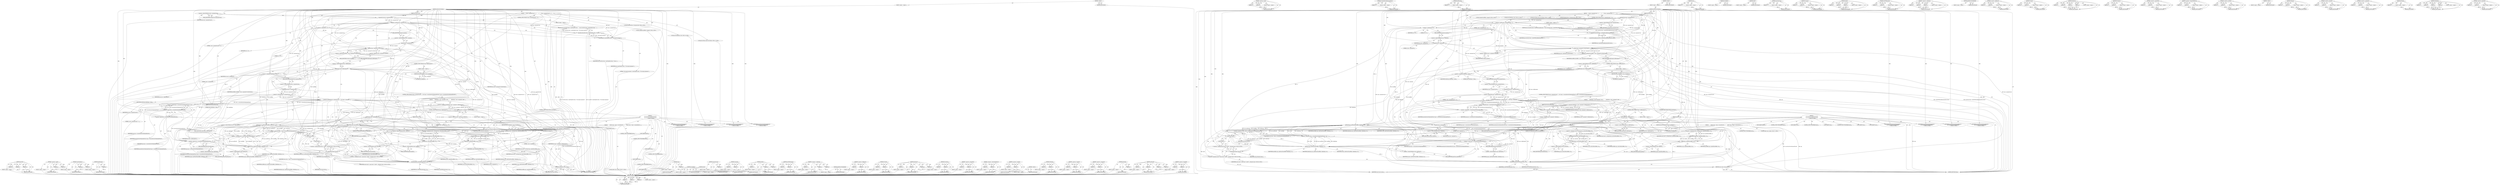 digraph "&lt;operator&gt;.logicalAnd" {
vulnerable_284 [label=<(METHOD,getUint8)>];
vulnerable_285 [label=<(PARAM,p1)>];
vulnerable_286 [label=<(PARAM,p2)>];
vulnerable_287 [label=<(PARAM,p3)>];
vulnerable_288 [label=<(BLOCK,&lt;empty&gt;,&lt;empty&gt;)>];
vulnerable_289 [label=<(METHOD_RETURN,ANY)>];
vulnerable_264 [label=<(METHOD,&lt;operator&gt;.equals)>];
vulnerable_265 [label=<(PARAM,p1)>];
vulnerable_266 [label=<(PARAM,p2)>];
vulnerable_267 [label=<(BLOCK,&lt;empty&gt;,&lt;empty&gt;)>];
vulnerable_268 [label=<(METHOD_RETURN,ANY)>];
vulnerable_217 [label=<(METHOD,createTypeError)>];
vulnerable_218 [label=<(PARAM,p1)>];
vulnerable_219 [label=<(PARAM,p2)>];
vulnerable_220 [label=<(BLOCK,&lt;empty&gt;,&lt;empty&gt;)>];
vulnerable_221 [label=<(METHOD_RETURN,ANY)>];
vulnerable_242 [label=<(METHOD,hadException)>];
vulnerable_243 [label=<(PARAM,p1)>];
vulnerable_244 [label=<(BLOCK,&lt;empty&gt;,&lt;empty&gt;)>];
vulnerable_245 [label=<(METHOD_RETURN,ANY)>];
vulnerable_6 [label=<(METHOD,&lt;global&gt;)<SUB>1</SUB>>];
vulnerable_7 [label=<(BLOCK,&lt;empty&gt;,&lt;empty&gt;)<SUB>1</SUB>>];
vulnerable_8 [label=<(METHOD,getDataViewMember)<SUB>1</SUB>>];
vulnerable_9 [label=<(PARAM,ExecState* exec)<SUB>1</SUB>>];
vulnerable_10 [label=<(PARAM,DataView* imp)<SUB>1</SUB>>];
vulnerable_11 [label=<(PARAM,DataViewAccessType type)<SUB>1</SUB>>];
vulnerable_12 [label=<(BLOCK,{
     if (exec-&gt;argumentCount() &lt; 1)
        r...,{
     if (exec-&gt;argumentCount() &lt; 1)
        r...)<SUB>2</SUB>>];
vulnerable_13 [label=<(CONTROL_STRUCTURE,IF,if (exec-&gt;argumentCount() &lt; 1))<SUB>3</SUB>>];
vulnerable_14 [label=<(&lt;operator&gt;.lessThan,exec-&gt;argumentCount() &lt; 1)<SUB>3</SUB>>];
vulnerable_15 [label=<(argumentCount,exec-&gt;argumentCount())<SUB>3</SUB>>];
vulnerable_16 [label=<(&lt;operator&gt;.indirectFieldAccess,exec-&gt;argumentCount)<SUB>3</SUB>>];
vulnerable_17 [label=<(IDENTIFIER,exec,exec-&gt;argumentCount())<SUB>3</SUB>>];
vulnerable_18 [label=<(FIELD_IDENTIFIER,argumentCount,argumentCount)<SUB>3</SUB>>];
vulnerable_19 [label=<(LITERAL,1,exec-&gt;argumentCount() &lt; 1)<SUB>3</SUB>>];
vulnerable_20 [label=<(BLOCK,&lt;empty&gt;,&lt;empty&gt;)<SUB>4</SUB>>];
vulnerable_21 [label=<(RETURN,return throwError(exec, createTypeError(exec, &quot;...,return throwError(exec, createTypeError(exec, &quot;...)<SUB>4</SUB>>];
vulnerable_22 [label=<(throwError,throwError(exec, createTypeError(exec, &quot;Not eno...)<SUB>4</SUB>>];
vulnerable_23 [label=<(IDENTIFIER,exec,throwError(exec, createTypeError(exec, &quot;Not eno...)<SUB>4</SUB>>];
vulnerable_24 [label=<(createTypeError,createTypeError(exec, &quot;Not enough arguments&quot;))<SUB>4</SUB>>];
vulnerable_25 [label=<(IDENTIFIER,exec,createTypeError(exec, &quot;Not enough arguments&quot;))<SUB>4</SUB>>];
vulnerable_26 [label=<(LITERAL,&quot;Not enough arguments&quot;,createTypeError(exec, &quot;Not enough arguments&quot;))<SUB>4</SUB>>];
vulnerable_27 [label="<(LOCAL,ExceptionCode ec: ExceptionCode)<SUB>5</SUB>>"];
vulnerable_28 [label=<(&lt;operator&gt;.assignment,ec = 0)<SUB>5</SUB>>];
vulnerable_29 [label=<(IDENTIFIER,ec,ec = 0)<SUB>5</SUB>>];
vulnerable_30 [label=<(LITERAL,0,ec = 0)<SUB>5</SUB>>];
vulnerable_31 [label="<(LOCAL,unsigned byteOffset: unsigned)<SUB>6</SUB>>"];
vulnerable_32 [label=<(&lt;operator&gt;.assignment,byteOffset = exec-&gt;argument(0).toUInt32(exec))<SUB>6</SUB>>];
vulnerable_33 [label=<(IDENTIFIER,byteOffset,byteOffset = exec-&gt;argument(0).toUInt32(exec))<SUB>6</SUB>>];
vulnerable_34 [label=<(toUInt32,exec-&gt;argument(0).toUInt32(exec))<SUB>6</SUB>>];
vulnerable_35 [label=<(&lt;operator&gt;.fieldAccess,exec-&gt;argument(0).toUInt32)<SUB>6</SUB>>];
vulnerable_36 [label=<(argument,exec-&gt;argument(0))<SUB>6</SUB>>];
vulnerable_37 [label=<(&lt;operator&gt;.indirectFieldAccess,exec-&gt;argument)<SUB>6</SUB>>];
vulnerable_38 [label=<(IDENTIFIER,exec,exec-&gt;argument(0))<SUB>6</SUB>>];
vulnerable_39 [label=<(FIELD_IDENTIFIER,argument,argument)<SUB>6</SUB>>];
vulnerable_40 [label=<(LITERAL,0,exec-&gt;argument(0))<SUB>6</SUB>>];
vulnerable_41 [label=<(FIELD_IDENTIFIER,toUInt32,toUInt32)<SUB>6</SUB>>];
vulnerable_42 [label=<(IDENTIFIER,exec,exec-&gt;argument(0).toUInt32(exec))<SUB>6</SUB>>];
vulnerable_43 [label=<(CONTROL_STRUCTURE,IF,if (exec-&gt;hadException()))<SUB>7</SUB>>];
vulnerable_44 [label=<(hadException,exec-&gt;hadException())<SUB>7</SUB>>];
vulnerable_45 [label=<(&lt;operator&gt;.indirectFieldAccess,exec-&gt;hadException)<SUB>7</SUB>>];
vulnerable_46 [label=<(IDENTIFIER,exec,exec-&gt;hadException())<SUB>7</SUB>>];
vulnerable_47 [label=<(FIELD_IDENTIFIER,hadException,hadException)<SUB>7</SUB>>];
vulnerable_48 [label=<(BLOCK,&lt;empty&gt;,&lt;empty&gt;)<SUB>8</SUB>>];
vulnerable_49 [label=<(RETURN,return jsUndefined();,return jsUndefined();)<SUB>8</SUB>>];
vulnerable_50 [label=<(jsUndefined,jsUndefined())<SUB>8</SUB>>];
vulnerable_51 [label="<(LOCAL,bool littleEndian: bool)<SUB>10</SUB>>"];
vulnerable_52 [label=<(&lt;operator&gt;.assignment,littleEndian = false)<SUB>10</SUB>>];
vulnerable_53 [label=<(IDENTIFIER,littleEndian,littleEndian = false)<SUB>10</SUB>>];
vulnerable_54 [label=<(LITERAL,false,littleEndian = false)<SUB>10</SUB>>];
vulnerable_55 [label=<(CONTROL_STRUCTURE,IF,if (exec-&gt;argumentCount() &gt; 1 &amp;&amp; (type == AccessDataViewMemberAsFloat32 || type == AccessDataViewMemberAsFloat64)))<SUB>11</SUB>>];
vulnerable_56 [label=<(&lt;operator&gt;.logicalAnd,exec-&gt;argumentCount() &gt; 1 &amp;&amp; (type == AccessDat...)<SUB>11</SUB>>];
vulnerable_57 [label=<(&lt;operator&gt;.greaterThan,exec-&gt;argumentCount() &gt; 1)<SUB>11</SUB>>];
vulnerable_58 [label=<(argumentCount,exec-&gt;argumentCount())<SUB>11</SUB>>];
vulnerable_59 [label=<(&lt;operator&gt;.indirectFieldAccess,exec-&gt;argumentCount)<SUB>11</SUB>>];
vulnerable_60 [label=<(IDENTIFIER,exec,exec-&gt;argumentCount())<SUB>11</SUB>>];
vulnerable_61 [label=<(FIELD_IDENTIFIER,argumentCount,argumentCount)<SUB>11</SUB>>];
vulnerable_62 [label=<(LITERAL,1,exec-&gt;argumentCount() &gt; 1)<SUB>11</SUB>>];
vulnerable_63 [label=<(&lt;operator&gt;.logicalOr,type == AccessDataViewMemberAsFloat32 || type =...)<SUB>11</SUB>>];
vulnerable_64 [label=<(&lt;operator&gt;.equals,type == AccessDataViewMemberAsFloat32)<SUB>11</SUB>>];
vulnerable_65 [label=<(IDENTIFIER,type,type == AccessDataViewMemberAsFloat32)<SUB>11</SUB>>];
vulnerable_66 [label=<(IDENTIFIER,AccessDataViewMemberAsFloat32,type == AccessDataViewMemberAsFloat32)<SUB>11</SUB>>];
vulnerable_67 [label=<(&lt;operator&gt;.equals,type == AccessDataViewMemberAsFloat64)<SUB>11</SUB>>];
vulnerable_68 [label=<(IDENTIFIER,type,type == AccessDataViewMemberAsFloat64)<SUB>11</SUB>>];
vulnerable_69 [label=<(IDENTIFIER,AccessDataViewMemberAsFloat64,type == AccessDataViewMemberAsFloat64)<SUB>11</SUB>>];
vulnerable_70 [label=<(BLOCK,{
        littleEndian = exec-&gt;argument(1).toBo...,{
        littleEndian = exec-&gt;argument(1).toBo...)<SUB>11</SUB>>];
vulnerable_71 [label=<(&lt;operator&gt;.assignment,littleEndian = exec-&gt;argument(1).toBoolean(exec))<SUB>12</SUB>>];
vulnerable_72 [label=<(IDENTIFIER,littleEndian,littleEndian = exec-&gt;argument(1).toBoolean(exec))<SUB>12</SUB>>];
vulnerable_73 [label=<(toBoolean,exec-&gt;argument(1).toBoolean(exec))<SUB>12</SUB>>];
vulnerable_74 [label=<(&lt;operator&gt;.fieldAccess,exec-&gt;argument(1).toBoolean)<SUB>12</SUB>>];
vulnerable_75 [label=<(argument,exec-&gt;argument(1))<SUB>12</SUB>>];
vulnerable_76 [label=<(&lt;operator&gt;.indirectFieldAccess,exec-&gt;argument)<SUB>12</SUB>>];
vulnerable_77 [label=<(IDENTIFIER,exec,exec-&gt;argument(1))<SUB>12</SUB>>];
vulnerable_78 [label=<(FIELD_IDENTIFIER,argument,argument)<SUB>12</SUB>>];
vulnerable_79 [label=<(LITERAL,1,exec-&gt;argument(1))<SUB>12</SUB>>];
vulnerable_80 [label=<(FIELD_IDENTIFIER,toBoolean,toBoolean)<SUB>12</SUB>>];
vulnerable_81 [label=<(IDENTIFIER,exec,exec-&gt;argument(1).toBoolean(exec))<SUB>12</SUB>>];
vulnerable_82 [label=<(CONTROL_STRUCTURE,IF,if (exec-&gt;hadException()))<SUB>13</SUB>>];
vulnerable_83 [label=<(hadException,exec-&gt;hadException())<SUB>13</SUB>>];
vulnerable_84 [label=<(&lt;operator&gt;.indirectFieldAccess,exec-&gt;hadException)<SUB>13</SUB>>];
vulnerable_85 [label=<(IDENTIFIER,exec,exec-&gt;hadException())<SUB>13</SUB>>];
vulnerable_86 [label=<(FIELD_IDENTIFIER,hadException,hadException)<SUB>13</SUB>>];
vulnerable_87 [label=<(BLOCK,&lt;empty&gt;,&lt;empty&gt;)<SUB>14</SUB>>];
vulnerable_88 [label=<(RETURN,return jsUndefined();,return jsUndefined();)<SUB>14</SUB>>];
vulnerable_89 [label=<(jsUndefined,jsUndefined())<SUB>14</SUB>>];
vulnerable_90 [label="<(LOCAL,JSC.JSValue result: JSC.JSValue)<SUB>17</SUB>>"];
vulnerable_91 [label=<(CONTROL_STRUCTURE,SWITCH,switch(type))<SUB>18</SUB>>];
vulnerable_92 [label=<(IDENTIFIER,type,switch(type))<SUB>18</SUB>>];
vulnerable_93 [label="<(BLOCK,{
    case AccessDataViewMemberAsInt8:
        ...,{
    case AccessDataViewMemberAsInt8:
        ...)<SUB>18</SUB>>"];
vulnerable_94 [label=<(JUMP_TARGET,case)<SUB>19</SUB>>];
vulnerable_95 [label="<(IDENTIFIER,AccessDataViewMemberAsInt8,{
    case AccessDataViewMemberAsInt8:
        ...)<SUB>19</SUB>>"];
vulnerable_96 [label=<(&lt;operator&gt;.assignment,result = jsNumber(imp-&gt;getInt8(byteOffset, ec)))<SUB>20</SUB>>];
vulnerable_97 [label=<(IDENTIFIER,result,result = jsNumber(imp-&gt;getInt8(byteOffset, ec)))<SUB>20</SUB>>];
vulnerable_98 [label=<(jsNumber,jsNumber(imp-&gt;getInt8(byteOffset, ec)))<SUB>20</SUB>>];
vulnerable_99 [label=<(getInt8,imp-&gt;getInt8(byteOffset, ec))<SUB>20</SUB>>];
vulnerable_100 [label=<(&lt;operator&gt;.indirectFieldAccess,imp-&gt;getInt8)<SUB>20</SUB>>];
vulnerable_101 [label=<(IDENTIFIER,imp,imp-&gt;getInt8(byteOffset, ec))<SUB>20</SUB>>];
vulnerable_102 [label=<(FIELD_IDENTIFIER,getInt8,getInt8)<SUB>20</SUB>>];
vulnerable_103 [label=<(IDENTIFIER,byteOffset,imp-&gt;getInt8(byteOffset, ec))<SUB>20</SUB>>];
vulnerable_104 [label=<(IDENTIFIER,ec,imp-&gt;getInt8(byteOffset, ec))<SUB>20</SUB>>];
vulnerable_105 [label=<(CONTROL_STRUCTURE,BREAK,break;)<SUB>21</SUB>>];
vulnerable_106 [label=<(JUMP_TARGET,case)<SUB>22</SUB>>];
vulnerable_107 [label="<(IDENTIFIER,AccessDataViewMemberAsUint8,{
    case AccessDataViewMemberAsInt8:
        ...)<SUB>22</SUB>>"];
vulnerable_108 [label=<(&lt;operator&gt;.assignment,result = jsNumber(imp-&gt;getUint8(byteOffset, ec)))<SUB>23</SUB>>];
vulnerable_109 [label=<(IDENTIFIER,result,result = jsNumber(imp-&gt;getUint8(byteOffset, ec)))<SUB>23</SUB>>];
vulnerable_110 [label=<(jsNumber,jsNumber(imp-&gt;getUint8(byteOffset, ec)))<SUB>23</SUB>>];
vulnerable_111 [label=<(getUint8,imp-&gt;getUint8(byteOffset, ec))<SUB>23</SUB>>];
vulnerable_112 [label=<(&lt;operator&gt;.indirectFieldAccess,imp-&gt;getUint8)<SUB>23</SUB>>];
vulnerable_113 [label=<(IDENTIFIER,imp,imp-&gt;getUint8(byteOffset, ec))<SUB>23</SUB>>];
vulnerable_114 [label=<(FIELD_IDENTIFIER,getUint8,getUint8)<SUB>23</SUB>>];
vulnerable_115 [label=<(IDENTIFIER,byteOffset,imp-&gt;getUint8(byteOffset, ec))<SUB>23</SUB>>];
vulnerable_116 [label=<(IDENTIFIER,ec,imp-&gt;getUint8(byteOffset, ec))<SUB>23</SUB>>];
vulnerable_117 [label=<(CONTROL_STRUCTURE,BREAK,break;)<SUB>24</SUB>>];
vulnerable_118 [label=<(JUMP_TARGET,case)<SUB>25</SUB>>];
vulnerable_119 [label="<(IDENTIFIER,AccessDataViewMemberAsFloat32,{
    case AccessDataViewMemberAsInt8:
        ...)<SUB>25</SUB>>"];
vulnerable_120 [label=<(JUMP_TARGET,case)<SUB>26</SUB>>];
vulnerable_121 [label="<(IDENTIFIER,AccessDataViewMemberAsFloat64,{
    case AccessDataViewMemberAsInt8:
        ...)<SUB>26</SUB>>"];
vulnerable_122 [label=<(BLOCK,{
        double value = (type == AccessDataVie...,{
        double value = (type == AccessDataVie...)<SUB>26</SUB>>];
vulnerable_123 [label="<(LOCAL,double value: double)<SUB>27</SUB>>"];
vulnerable_124 [label=<(&lt;operator&gt;.assignment,value = (type == AccessDataViewMemberAsFloat32)...)<SUB>27</SUB>>];
vulnerable_125 [label=<(IDENTIFIER,value,value = (type == AccessDataViewMemberAsFloat32)...)<SUB>27</SUB>>];
vulnerable_126 [label=<(&lt;operator&gt;.conditional,(type == AccessDataViewMemberAsFloat32) ? imp-&gt;...)<SUB>27</SUB>>];
vulnerable_127 [label=<(&lt;operator&gt;.equals,type == AccessDataViewMemberAsFloat32)<SUB>27</SUB>>];
vulnerable_128 [label=<(IDENTIFIER,type,type == AccessDataViewMemberAsFloat32)<SUB>27</SUB>>];
vulnerable_129 [label=<(IDENTIFIER,AccessDataViewMemberAsFloat32,type == AccessDataViewMemberAsFloat32)<SUB>27</SUB>>];
vulnerable_130 [label=<(getFloat32,imp-&gt;getFloat32(byteOffset, littleEndian, ec))<SUB>27</SUB>>];
vulnerable_131 [label=<(&lt;operator&gt;.indirectFieldAccess,imp-&gt;getFloat32)<SUB>27</SUB>>];
vulnerable_132 [label=<(IDENTIFIER,imp,imp-&gt;getFloat32(byteOffset, littleEndian, ec))<SUB>27</SUB>>];
vulnerable_133 [label=<(FIELD_IDENTIFIER,getFloat32,getFloat32)<SUB>27</SUB>>];
vulnerable_134 [label=<(IDENTIFIER,byteOffset,imp-&gt;getFloat32(byteOffset, littleEndian, ec))<SUB>27</SUB>>];
vulnerable_135 [label=<(IDENTIFIER,littleEndian,imp-&gt;getFloat32(byteOffset, littleEndian, ec))<SUB>27</SUB>>];
vulnerable_136 [label=<(IDENTIFIER,ec,imp-&gt;getFloat32(byteOffset, littleEndian, ec))<SUB>27</SUB>>];
vulnerable_137 [label=<(getFloat64,imp-&gt;getFloat64(byteOffset, littleEndian, ec))<SUB>27</SUB>>];
vulnerable_138 [label=<(&lt;operator&gt;.indirectFieldAccess,imp-&gt;getFloat64)<SUB>27</SUB>>];
vulnerable_139 [label=<(IDENTIFIER,imp,imp-&gt;getFloat64(byteOffset, littleEndian, ec))<SUB>27</SUB>>];
vulnerable_140 [label=<(FIELD_IDENTIFIER,getFloat64,getFloat64)<SUB>27</SUB>>];
vulnerable_141 [label=<(IDENTIFIER,byteOffset,imp-&gt;getFloat64(byteOffset, littleEndian, ec))<SUB>27</SUB>>];
vulnerable_142 [label=<(IDENTIFIER,littleEndian,imp-&gt;getFloat64(byteOffset, littleEndian, ec))<SUB>27</SUB>>];
vulnerable_143 [label=<(IDENTIFIER,ec,imp-&gt;getFloat64(byteOffset, littleEndian, ec))<SUB>27</SUB>>];
vulnerable_144 [label="<(&lt;operator&gt;.assignment,result = isnan(value) ? jsNaN() : jsNumber(value))<SUB>28</SUB>>"];
vulnerable_145 [label="<(IDENTIFIER,result,result = isnan(value) ? jsNaN() : jsNumber(value))<SUB>28</SUB>>"];
vulnerable_146 [label="<(&lt;operator&gt;.conditional,isnan(value) ? jsNaN() : jsNumber(value))<SUB>28</SUB>>"];
vulnerable_147 [label=<(isnan,isnan(value))<SUB>28</SUB>>];
vulnerable_148 [label=<(IDENTIFIER,value,isnan(value))<SUB>28</SUB>>];
vulnerable_149 [label=<(jsNaN,jsNaN())<SUB>28</SUB>>];
vulnerable_150 [label=<(jsNumber,jsNumber(value))<SUB>28</SUB>>];
vulnerable_151 [label=<(IDENTIFIER,value,jsNumber(value))<SUB>28</SUB>>];
vulnerable_152 [label=<(CONTROL_STRUCTURE,BREAK,break;)<SUB>29</SUB>>];
vulnerable_153 [label=<(JUMP_TARGET,default)<SUB>30</SUB>>];
vulnerable_154 [label=<(ASSERT_NOT_REACHED,ASSERT_NOT_REACHED())<SUB>31</SUB>>];
vulnerable_155 [label=<(CONTROL_STRUCTURE,BREAK,break;)<SUB>32</SUB>>];
vulnerable_156 [label=<(setDOMException,setDOMException(exec, ec))<SUB>34</SUB>>];
vulnerable_157 [label=<(IDENTIFIER,exec,setDOMException(exec, ec))<SUB>34</SUB>>];
vulnerable_158 [label=<(IDENTIFIER,ec,setDOMException(exec, ec))<SUB>34</SUB>>];
vulnerable_159 [label=<(RETURN,return result;,return result;)<SUB>35</SUB>>];
vulnerable_160 [label=<(IDENTIFIER,result,return result;)<SUB>35</SUB>>];
vulnerable_161 [label=<(METHOD_RETURN,JSValue)<SUB>1</SUB>>];
vulnerable_163 [label=<(METHOD_RETURN,ANY)<SUB>1</SUB>>];
vulnerable_310 [label=<(METHOD,isnan)>];
vulnerable_311 [label=<(PARAM,p1)>];
vulnerable_312 [label=<(BLOCK,&lt;empty&gt;,&lt;empty&gt;)>];
vulnerable_313 [label=<(METHOD_RETURN,ANY)>];
vulnerable_246 [label=<(METHOD,jsUndefined)>];
vulnerable_247 [label=<(BLOCK,&lt;empty&gt;,&lt;empty&gt;)>];
vulnerable_248 [label=<(METHOD_RETURN,ANY)>];
vulnerable_314 [label=<(METHOD,jsNaN)>];
vulnerable_315 [label=<(BLOCK,&lt;empty&gt;,&lt;empty&gt;)>];
vulnerable_316 [label=<(METHOD_RETURN,ANY)>];
vulnerable_203 [label=<(METHOD,argumentCount)>];
vulnerable_204 [label=<(PARAM,p1)>];
vulnerable_205 [label=<(BLOCK,&lt;empty&gt;,&lt;empty&gt;)>];
vulnerable_206 [label=<(METHOD_RETURN,ANY)>];
vulnerable_237 [label=<(METHOD,argument)>];
vulnerable_238 [label=<(PARAM,p1)>];
vulnerable_239 [label=<(PARAM,p2)>];
vulnerable_240 [label=<(BLOCK,&lt;empty&gt;,&lt;empty&gt;)>];
vulnerable_241 [label=<(METHOD_RETURN,ANY)>];
vulnerable_278 [label=<(METHOD,getInt8)>];
vulnerable_279 [label=<(PARAM,p1)>];
vulnerable_280 [label=<(PARAM,p2)>];
vulnerable_281 [label=<(PARAM,p3)>];
vulnerable_282 [label=<(BLOCK,&lt;empty&gt;,&lt;empty&gt;)>];
vulnerable_283 [label=<(METHOD_RETURN,ANY)>];
vulnerable_320 [label=<(METHOD,setDOMException)>];
vulnerable_321 [label=<(PARAM,p1)>];
vulnerable_322 [label=<(PARAM,p2)>];
vulnerable_323 [label=<(BLOCK,&lt;empty&gt;,&lt;empty&gt;)>];
vulnerable_324 [label=<(METHOD_RETURN,ANY)>];
vulnerable_290 [label=<(METHOD,&lt;operator&gt;.conditional)>];
vulnerable_291 [label=<(PARAM,p1)>];
vulnerable_292 [label=<(PARAM,p2)>];
vulnerable_293 [label=<(PARAM,p3)>];
vulnerable_294 [label=<(BLOCK,&lt;empty&gt;,&lt;empty&gt;)>];
vulnerable_295 [label=<(METHOD_RETURN,ANY)>];
vulnerable_317 [label=<(METHOD,ASSERT_NOT_REACHED)>];
vulnerable_318 [label=<(BLOCK,&lt;empty&gt;,&lt;empty&gt;)>];
vulnerable_319 [label=<(METHOD_RETURN,ANY)>];
vulnerable_232 [label=<(METHOD,&lt;operator&gt;.fieldAccess)>];
vulnerable_233 [label=<(PARAM,p1)>];
vulnerable_234 [label=<(PARAM,p2)>];
vulnerable_235 [label=<(BLOCK,&lt;empty&gt;,&lt;empty&gt;)>];
vulnerable_236 [label=<(METHOD_RETURN,ANY)>];
vulnerable_227 [label=<(METHOD,toUInt32)>];
vulnerable_228 [label=<(PARAM,p1)>];
vulnerable_229 [label=<(PARAM,p2)>];
vulnerable_230 [label=<(BLOCK,&lt;empty&gt;,&lt;empty&gt;)>];
vulnerable_231 [label=<(METHOD_RETURN,ANY)>];
vulnerable_296 [label=<(METHOD,getFloat32)>];
vulnerable_297 [label=<(PARAM,p1)>];
vulnerable_298 [label=<(PARAM,p2)>];
vulnerable_299 [label=<(PARAM,p3)>];
vulnerable_300 [label=<(PARAM,p4)>];
vulnerable_301 [label=<(BLOCK,&lt;empty&gt;,&lt;empty&gt;)>];
vulnerable_302 [label=<(METHOD_RETURN,ANY)>];
vulnerable_212 [label=<(METHOD,throwError)>];
vulnerable_213 [label=<(PARAM,p1)>];
vulnerable_214 [label=<(PARAM,p2)>];
vulnerable_215 [label=<(BLOCK,&lt;empty&gt;,&lt;empty&gt;)>];
vulnerable_216 [label=<(METHOD_RETURN,ANY)>];
vulnerable_254 [label=<(METHOD,&lt;operator&gt;.greaterThan)>];
vulnerable_255 [label=<(PARAM,p1)>];
vulnerable_256 [label=<(PARAM,p2)>];
vulnerable_257 [label=<(BLOCK,&lt;empty&gt;,&lt;empty&gt;)>];
vulnerable_258 [label=<(METHOD_RETURN,ANY)>];
vulnerable_207 [label=<(METHOD,&lt;operator&gt;.indirectFieldAccess)>];
vulnerable_208 [label=<(PARAM,p1)>];
vulnerable_209 [label=<(PARAM,p2)>];
vulnerable_210 [label=<(BLOCK,&lt;empty&gt;,&lt;empty&gt;)>];
vulnerable_211 [label=<(METHOD_RETURN,ANY)>];
vulnerable_198 [label=<(METHOD,&lt;operator&gt;.lessThan)>];
vulnerable_199 [label=<(PARAM,p1)>];
vulnerable_200 [label=<(PARAM,p2)>];
vulnerable_201 [label=<(BLOCK,&lt;empty&gt;,&lt;empty&gt;)>];
vulnerable_202 [label=<(METHOD_RETURN,ANY)>];
vulnerable_192 [label=<(METHOD,&lt;global&gt;)<SUB>1</SUB>>];
vulnerable_193 [label=<(BLOCK,&lt;empty&gt;,&lt;empty&gt;)>];
vulnerable_194 [label=<(METHOD_RETURN,ANY)>];
vulnerable_269 [label=<(METHOD,toBoolean)>];
vulnerable_270 [label=<(PARAM,p1)>];
vulnerable_271 [label=<(PARAM,p2)>];
vulnerable_272 [label=<(BLOCK,&lt;empty&gt;,&lt;empty&gt;)>];
vulnerable_273 [label=<(METHOD_RETURN,ANY)>];
vulnerable_259 [label=<(METHOD,&lt;operator&gt;.logicalOr)>];
vulnerable_260 [label=<(PARAM,p1)>];
vulnerable_261 [label=<(PARAM,p2)>];
vulnerable_262 [label=<(BLOCK,&lt;empty&gt;,&lt;empty&gt;)>];
vulnerable_263 [label=<(METHOD_RETURN,ANY)>];
vulnerable_222 [label=<(METHOD,&lt;operator&gt;.assignment)>];
vulnerable_223 [label=<(PARAM,p1)>];
vulnerable_224 [label=<(PARAM,p2)>];
vulnerable_225 [label=<(BLOCK,&lt;empty&gt;,&lt;empty&gt;)>];
vulnerable_226 [label=<(METHOD_RETURN,ANY)>];
vulnerable_274 [label=<(METHOD,jsNumber)>];
vulnerable_275 [label=<(PARAM,p1)>];
vulnerable_276 [label=<(BLOCK,&lt;empty&gt;,&lt;empty&gt;)>];
vulnerable_277 [label=<(METHOD_RETURN,ANY)>];
vulnerable_303 [label=<(METHOD,getFloat64)>];
vulnerable_304 [label=<(PARAM,p1)>];
vulnerable_305 [label=<(PARAM,p2)>];
vulnerable_306 [label=<(PARAM,p3)>];
vulnerable_307 [label=<(PARAM,p4)>];
vulnerable_308 [label=<(BLOCK,&lt;empty&gt;,&lt;empty&gt;)>];
vulnerable_309 [label=<(METHOD_RETURN,ANY)>];
vulnerable_249 [label=<(METHOD,&lt;operator&gt;.logicalAnd)>];
vulnerable_250 [label=<(PARAM,p1)>];
vulnerable_251 [label=<(PARAM,p2)>];
vulnerable_252 [label=<(BLOCK,&lt;empty&gt;,&lt;empty&gt;)>];
vulnerable_253 [label=<(METHOD_RETURN,ANY)>];
fixed_280 [label=<(METHOD,getUint8)>];
fixed_281 [label=<(PARAM,p1)>];
fixed_282 [label=<(PARAM,p2)>];
fixed_283 [label=<(PARAM,p3)>];
fixed_284 [label=<(BLOCK,&lt;empty&gt;,&lt;empty&gt;)>];
fixed_285 [label=<(METHOD_RETURN,ANY)>];
fixed_260 [label=<(METHOD,&lt;operator&gt;.equals)>];
fixed_261 [label=<(PARAM,p1)>];
fixed_262 [label=<(PARAM,p2)>];
fixed_263 [label=<(BLOCK,&lt;empty&gt;,&lt;empty&gt;)>];
fixed_264 [label=<(METHOD_RETURN,ANY)>];
fixed_214 [label=<(METHOD,createNotEnoughArgumentsError)>];
fixed_215 [label=<(PARAM,p1)>];
fixed_216 [label=<(BLOCK,&lt;empty&gt;,&lt;empty&gt;)>];
fixed_217 [label=<(METHOD_RETURN,ANY)>];
fixed_238 [label=<(METHOD,hadException)>];
fixed_239 [label=<(PARAM,p1)>];
fixed_240 [label=<(BLOCK,&lt;empty&gt;,&lt;empty&gt;)>];
fixed_241 [label=<(METHOD_RETURN,ANY)>];
fixed_6 [label=<(METHOD,&lt;global&gt;)<SUB>1</SUB>>];
fixed_7 [label=<(BLOCK,&lt;empty&gt;,&lt;empty&gt;)<SUB>1</SUB>>];
fixed_8 [label=<(METHOD,getDataViewMember)<SUB>1</SUB>>];
fixed_9 [label=<(PARAM,ExecState* exec)<SUB>1</SUB>>];
fixed_10 [label=<(PARAM,DataView* imp)<SUB>1</SUB>>];
fixed_11 [label=<(PARAM,DataViewAccessType type)<SUB>1</SUB>>];
fixed_12 [label=<(BLOCK,{
     if (exec-&gt;argumentCount() &lt; 1)
        r...,{
     if (exec-&gt;argumentCount() &lt; 1)
        r...)<SUB>2</SUB>>];
fixed_13 [label=<(CONTROL_STRUCTURE,IF,if (exec-&gt;argumentCount() &lt; 1))<SUB>3</SUB>>];
fixed_14 [label=<(&lt;operator&gt;.lessThan,exec-&gt;argumentCount() &lt; 1)<SUB>3</SUB>>];
fixed_15 [label=<(argumentCount,exec-&gt;argumentCount())<SUB>3</SUB>>];
fixed_16 [label=<(&lt;operator&gt;.indirectFieldAccess,exec-&gt;argumentCount)<SUB>3</SUB>>];
fixed_17 [label=<(IDENTIFIER,exec,exec-&gt;argumentCount())<SUB>3</SUB>>];
fixed_18 [label=<(FIELD_IDENTIFIER,argumentCount,argumentCount)<SUB>3</SUB>>];
fixed_19 [label=<(LITERAL,1,exec-&gt;argumentCount() &lt; 1)<SUB>3</SUB>>];
fixed_20 [label=<(BLOCK,&lt;empty&gt;,&lt;empty&gt;)<SUB>4</SUB>>];
fixed_21 [label=<(RETURN,return throwError(exec, createNotEnoughArgument...,return throwError(exec, createNotEnoughArgument...)<SUB>4</SUB>>];
fixed_22 [label=<(throwError,throwError(exec, createNotEnoughArgumentsError(...)<SUB>4</SUB>>];
fixed_23 [label=<(IDENTIFIER,exec,throwError(exec, createNotEnoughArgumentsError(...)<SUB>4</SUB>>];
fixed_24 [label=<(createNotEnoughArgumentsError,createNotEnoughArgumentsError(exec))<SUB>4</SUB>>];
fixed_25 [label=<(IDENTIFIER,exec,createNotEnoughArgumentsError(exec))<SUB>4</SUB>>];
fixed_26 [label="<(LOCAL,ExceptionCode ec: ExceptionCode)<SUB>5</SUB>>"];
fixed_27 [label=<(&lt;operator&gt;.assignment,ec = 0)<SUB>5</SUB>>];
fixed_28 [label=<(IDENTIFIER,ec,ec = 0)<SUB>5</SUB>>];
fixed_29 [label=<(LITERAL,0,ec = 0)<SUB>5</SUB>>];
fixed_30 [label="<(LOCAL,unsigned byteOffset: unsigned)<SUB>6</SUB>>"];
fixed_31 [label=<(&lt;operator&gt;.assignment,byteOffset = exec-&gt;argument(0).toUInt32(exec))<SUB>6</SUB>>];
fixed_32 [label=<(IDENTIFIER,byteOffset,byteOffset = exec-&gt;argument(0).toUInt32(exec))<SUB>6</SUB>>];
fixed_33 [label=<(toUInt32,exec-&gt;argument(0).toUInt32(exec))<SUB>6</SUB>>];
fixed_34 [label=<(&lt;operator&gt;.fieldAccess,exec-&gt;argument(0).toUInt32)<SUB>6</SUB>>];
fixed_35 [label=<(argument,exec-&gt;argument(0))<SUB>6</SUB>>];
fixed_36 [label=<(&lt;operator&gt;.indirectFieldAccess,exec-&gt;argument)<SUB>6</SUB>>];
fixed_37 [label=<(IDENTIFIER,exec,exec-&gt;argument(0))<SUB>6</SUB>>];
fixed_38 [label=<(FIELD_IDENTIFIER,argument,argument)<SUB>6</SUB>>];
fixed_39 [label=<(LITERAL,0,exec-&gt;argument(0))<SUB>6</SUB>>];
fixed_40 [label=<(FIELD_IDENTIFIER,toUInt32,toUInt32)<SUB>6</SUB>>];
fixed_41 [label=<(IDENTIFIER,exec,exec-&gt;argument(0).toUInt32(exec))<SUB>6</SUB>>];
fixed_42 [label=<(CONTROL_STRUCTURE,IF,if (exec-&gt;hadException()))<SUB>7</SUB>>];
fixed_43 [label=<(hadException,exec-&gt;hadException())<SUB>7</SUB>>];
fixed_44 [label=<(&lt;operator&gt;.indirectFieldAccess,exec-&gt;hadException)<SUB>7</SUB>>];
fixed_45 [label=<(IDENTIFIER,exec,exec-&gt;hadException())<SUB>7</SUB>>];
fixed_46 [label=<(FIELD_IDENTIFIER,hadException,hadException)<SUB>7</SUB>>];
fixed_47 [label=<(BLOCK,&lt;empty&gt;,&lt;empty&gt;)<SUB>8</SUB>>];
fixed_48 [label=<(RETURN,return jsUndefined();,return jsUndefined();)<SUB>8</SUB>>];
fixed_49 [label=<(jsUndefined,jsUndefined())<SUB>8</SUB>>];
fixed_50 [label="<(LOCAL,bool littleEndian: bool)<SUB>10</SUB>>"];
fixed_51 [label=<(&lt;operator&gt;.assignment,littleEndian = false)<SUB>10</SUB>>];
fixed_52 [label=<(IDENTIFIER,littleEndian,littleEndian = false)<SUB>10</SUB>>];
fixed_53 [label=<(LITERAL,false,littleEndian = false)<SUB>10</SUB>>];
fixed_54 [label=<(CONTROL_STRUCTURE,IF,if (exec-&gt;argumentCount() &gt; 1 &amp;&amp; (type == AccessDataViewMemberAsFloat32 || type == AccessDataViewMemberAsFloat64)))<SUB>11</SUB>>];
fixed_55 [label=<(&lt;operator&gt;.logicalAnd,exec-&gt;argumentCount() &gt; 1 &amp;&amp; (type == AccessDat...)<SUB>11</SUB>>];
fixed_56 [label=<(&lt;operator&gt;.greaterThan,exec-&gt;argumentCount() &gt; 1)<SUB>11</SUB>>];
fixed_57 [label=<(argumentCount,exec-&gt;argumentCount())<SUB>11</SUB>>];
fixed_58 [label=<(&lt;operator&gt;.indirectFieldAccess,exec-&gt;argumentCount)<SUB>11</SUB>>];
fixed_59 [label=<(IDENTIFIER,exec,exec-&gt;argumentCount())<SUB>11</SUB>>];
fixed_60 [label=<(FIELD_IDENTIFIER,argumentCount,argumentCount)<SUB>11</SUB>>];
fixed_61 [label=<(LITERAL,1,exec-&gt;argumentCount() &gt; 1)<SUB>11</SUB>>];
fixed_62 [label=<(&lt;operator&gt;.logicalOr,type == AccessDataViewMemberAsFloat32 || type =...)<SUB>11</SUB>>];
fixed_63 [label=<(&lt;operator&gt;.equals,type == AccessDataViewMemberAsFloat32)<SUB>11</SUB>>];
fixed_64 [label=<(IDENTIFIER,type,type == AccessDataViewMemberAsFloat32)<SUB>11</SUB>>];
fixed_65 [label=<(IDENTIFIER,AccessDataViewMemberAsFloat32,type == AccessDataViewMemberAsFloat32)<SUB>11</SUB>>];
fixed_66 [label=<(&lt;operator&gt;.equals,type == AccessDataViewMemberAsFloat64)<SUB>11</SUB>>];
fixed_67 [label=<(IDENTIFIER,type,type == AccessDataViewMemberAsFloat64)<SUB>11</SUB>>];
fixed_68 [label=<(IDENTIFIER,AccessDataViewMemberAsFloat64,type == AccessDataViewMemberAsFloat64)<SUB>11</SUB>>];
fixed_69 [label=<(BLOCK,{
        littleEndian = exec-&gt;argument(1).toBo...,{
        littleEndian = exec-&gt;argument(1).toBo...)<SUB>11</SUB>>];
fixed_70 [label=<(&lt;operator&gt;.assignment,littleEndian = exec-&gt;argument(1).toBoolean(exec))<SUB>12</SUB>>];
fixed_71 [label=<(IDENTIFIER,littleEndian,littleEndian = exec-&gt;argument(1).toBoolean(exec))<SUB>12</SUB>>];
fixed_72 [label=<(toBoolean,exec-&gt;argument(1).toBoolean(exec))<SUB>12</SUB>>];
fixed_73 [label=<(&lt;operator&gt;.fieldAccess,exec-&gt;argument(1).toBoolean)<SUB>12</SUB>>];
fixed_74 [label=<(argument,exec-&gt;argument(1))<SUB>12</SUB>>];
fixed_75 [label=<(&lt;operator&gt;.indirectFieldAccess,exec-&gt;argument)<SUB>12</SUB>>];
fixed_76 [label=<(IDENTIFIER,exec,exec-&gt;argument(1))<SUB>12</SUB>>];
fixed_77 [label=<(FIELD_IDENTIFIER,argument,argument)<SUB>12</SUB>>];
fixed_78 [label=<(LITERAL,1,exec-&gt;argument(1))<SUB>12</SUB>>];
fixed_79 [label=<(FIELD_IDENTIFIER,toBoolean,toBoolean)<SUB>12</SUB>>];
fixed_80 [label=<(IDENTIFIER,exec,exec-&gt;argument(1).toBoolean(exec))<SUB>12</SUB>>];
fixed_81 [label=<(CONTROL_STRUCTURE,IF,if (exec-&gt;hadException()))<SUB>13</SUB>>];
fixed_82 [label=<(hadException,exec-&gt;hadException())<SUB>13</SUB>>];
fixed_83 [label=<(&lt;operator&gt;.indirectFieldAccess,exec-&gt;hadException)<SUB>13</SUB>>];
fixed_84 [label=<(IDENTIFIER,exec,exec-&gt;hadException())<SUB>13</SUB>>];
fixed_85 [label=<(FIELD_IDENTIFIER,hadException,hadException)<SUB>13</SUB>>];
fixed_86 [label=<(BLOCK,&lt;empty&gt;,&lt;empty&gt;)<SUB>14</SUB>>];
fixed_87 [label=<(RETURN,return jsUndefined();,return jsUndefined();)<SUB>14</SUB>>];
fixed_88 [label=<(jsUndefined,jsUndefined())<SUB>14</SUB>>];
fixed_89 [label="<(LOCAL,JSC.JSValue result: JSC.JSValue)<SUB>17</SUB>>"];
fixed_90 [label=<(CONTROL_STRUCTURE,SWITCH,switch(type))<SUB>18</SUB>>];
fixed_91 [label=<(IDENTIFIER,type,switch(type))<SUB>18</SUB>>];
fixed_92 [label="<(BLOCK,{
    case AccessDataViewMemberAsInt8:
        ...,{
    case AccessDataViewMemberAsInt8:
        ...)<SUB>18</SUB>>"];
fixed_93 [label=<(JUMP_TARGET,case)<SUB>19</SUB>>];
fixed_94 [label="<(IDENTIFIER,AccessDataViewMemberAsInt8,{
    case AccessDataViewMemberAsInt8:
        ...)<SUB>19</SUB>>"];
fixed_95 [label=<(&lt;operator&gt;.assignment,result = jsNumber(imp-&gt;getInt8(byteOffset, ec)))<SUB>20</SUB>>];
fixed_96 [label=<(IDENTIFIER,result,result = jsNumber(imp-&gt;getInt8(byteOffset, ec)))<SUB>20</SUB>>];
fixed_97 [label=<(jsNumber,jsNumber(imp-&gt;getInt8(byteOffset, ec)))<SUB>20</SUB>>];
fixed_98 [label=<(getInt8,imp-&gt;getInt8(byteOffset, ec))<SUB>20</SUB>>];
fixed_99 [label=<(&lt;operator&gt;.indirectFieldAccess,imp-&gt;getInt8)<SUB>20</SUB>>];
fixed_100 [label=<(IDENTIFIER,imp,imp-&gt;getInt8(byteOffset, ec))<SUB>20</SUB>>];
fixed_101 [label=<(FIELD_IDENTIFIER,getInt8,getInt8)<SUB>20</SUB>>];
fixed_102 [label=<(IDENTIFIER,byteOffset,imp-&gt;getInt8(byteOffset, ec))<SUB>20</SUB>>];
fixed_103 [label=<(IDENTIFIER,ec,imp-&gt;getInt8(byteOffset, ec))<SUB>20</SUB>>];
fixed_104 [label=<(CONTROL_STRUCTURE,BREAK,break;)<SUB>21</SUB>>];
fixed_105 [label=<(JUMP_TARGET,case)<SUB>22</SUB>>];
fixed_106 [label="<(IDENTIFIER,AccessDataViewMemberAsUint8,{
    case AccessDataViewMemberAsInt8:
        ...)<SUB>22</SUB>>"];
fixed_107 [label=<(&lt;operator&gt;.assignment,result = jsNumber(imp-&gt;getUint8(byteOffset, ec)))<SUB>23</SUB>>];
fixed_108 [label=<(IDENTIFIER,result,result = jsNumber(imp-&gt;getUint8(byteOffset, ec)))<SUB>23</SUB>>];
fixed_109 [label=<(jsNumber,jsNumber(imp-&gt;getUint8(byteOffset, ec)))<SUB>23</SUB>>];
fixed_110 [label=<(getUint8,imp-&gt;getUint8(byteOffset, ec))<SUB>23</SUB>>];
fixed_111 [label=<(&lt;operator&gt;.indirectFieldAccess,imp-&gt;getUint8)<SUB>23</SUB>>];
fixed_112 [label=<(IDENTIFIER,imp,imp-&gt;getUint8(byteOffset, ec))<SUB>23</SUB>>];
fixed_113 [label=<(FIELD_IDENTIFIER,getUint8,getUint8)<SUB>23</SUB>>];
fixed_114 [label=<(IDENTIFIER,byteOffset,imp-&gt;getUint8(byteOffset, ec))<SUB>23</SUB>>];
fixed_115 [label=<(IDENTIFIER,ec,imp-&gt;getUint8(byteOffset, ec))<SUB>23</SUB>>];
fixed_116 [label=<(CONTROL_STRUCTURE,BREAK,break;)<SUB>24</SUB>>];
fixed_117 [label=<(JUMP_TARGET,case)<SUB>25</SUB>>];
fixed_118 [label="<(IDENTIFIER,AccessDataViewMemberAsFloat32,{
    case AccessDataViewMemberAsInt8:
        ...)<SUB>25</SUB>>"];
fixed_119 [label=<(JUMP_TARGET,case)<SUB>26</SUB>>];
fixed_120 [label="<(IDENTIFIER,AccessDataViewMemberAsFloat64,{
    case AccessDataViewMemberAsInt8:
        ...)<SUB>26</SUB>>"];
fixed_121 [label=<(BLOCK,{
        double value = (type == AccessDataVie...,{
        double value = (type == AccessDataVie...)<SUB>26</SUB>>];
fixed_122 [label="<(LOCAL,double value: double)<SUB>27</SUB>>"];
fixed_123 [label=<(&lt;operator&gt;.assignment,value = (type == AccessDataViewMemberAsFloat32)...)<SUB>27</SUB>>];
fixed_124 [label=<(IDENTIFIER,value,value = (type == AccessDataViewMemberAsFloat32)...)<SUB>27</SUB>>];
fixed_125 [label=<(&lt;operator&gt;.conditional,(type == AccessDataViewMemberAsFloat32) ? imp-&gt;...)<SUB>27</SUB>>];
fixed_126 [label=<(&lt;operator&gt;.equals,type == AccessDataViewMemberAsFloat32)<SUB>27</SUB>>];
fixed_127 [label=<(IDENTIFIER,type,type == AccessDataViewMemberAsFloat32)<SUB>27</SUB>>];
fixed_128 [label=<(IDENTIFIER,AccessDataViewMemberAsFloat32,type == AccessDataViewMemberAsFloat32)<SUB>27</SUB>>];
fixed_129 [label=<(getFloat32,imp-&gt;getFloat32(byteOffset, littleEndian, ec))<SUB>27</SUB>>];
fixed_130 [label=<(&lt;operator&gt;.indirectFieldAccess,imp-&gt;getFloat32)<SUB>27</SUB>>];
fixed_131 [label=<(IDENTIFIER,imp,imp-&gt;getFloat32(byteOffset, littleEndian, ec))<SUB>27</SUB>>];
fixed_132 [label=<(FIELD_IDENTIFIER,getFloat32,getFloat32)<SUB>27</SUB>>];
fixed_133 [label=<(IDENTIFIER,byteOffset,imp-&gt;getFloat32(byteOffset, littleEndian, ec))<SUB>27</SUB>>];
fixed_134 [label=<(IDENTIFIER,littleEndian,imp-&gt;getFloat32(byteOffset, littleEndian, ec))<SUB>27</SUB>>];
fixed_135 [label=<(IDENTIFIER,ec,imp-&gt;getFloat32(byteOffset, littleEndian, ec))<SUB>27</SUB>>];
fixed_136 [label=<(getFloat64,imp-&gt;getFloat64(byteOffset, littleEndian, ec))<SUB>27</SUB>>];
fixed_137 [label=<(&lt;operator&gt;.indirectFieldAccess,imp-&gt;getFloat64)<SUB>27</SUB>>];
fixed_138 [label=<(IDENTIFIER,imp,imp-&gt;getFloat64(byteOffset, littleEndian, ec))<SUB>27</SUB>>];
fixed_139 [label=<(FIELD_IDENTIFIER,getFloat64,getFloat64)<SUB>27</SUB>>];
fixed_140 [label=<(IDENTIFIER,byteOffset,imp-&gt;getFloat64(byteOffset, littleEndian, ec))<SUB>27</SUB>>];
fixed_141 [label=<(IDENTIFIER,littleEndian,imp-&gt;getFloat64(byteOffset, littleEndian, ec))<SUB>27</SUB>>];
fixed_142 [label=<(IDENTIFIER,ec,imp-&gt;getFloat64(byteOffset, littleEndian, ec))<SUB>27</SUB>>];
fixed_143 [label="<(&lt;operator&gt;.assignment,result = isnan(value) ? jsNaN() : jsNumber(value))<SUB>28</SUB>>"];
fixed_144 [label="<(IDENTIFIER,result,result = isnan(value) ? jsNaN() : jsNumber(value))<SUB>28</SUB>>"];
fixed_145 [label="<(&lt;operator&gt;.conditional,isnan(value) ? jsNaN() : jsNumber(value))<SUB>28</SUB>>"];
fixed_146 [label=<(isnan,isnan(value))<SUB>28</SUB>>];
fixed_147 [label=<(IDENTIFIER,value,isnan(value))<SUB>28</SUB>>];
fixed_148 [label=<(jsNaN,jsNaN())<SUB>28</SUB>>];
fixed_149 [label=<(jsNumber,jsNumber(value))<SUB>28</SUB>>];
fixed_150 [label=<(IDENTIFIER,value,jsNumber(value))<SUB>28</SUB>>];
fixed_151 [label=<(CONTROL_STRUCTURE,BREAK,break;)<SUB>29</SUB>>];
fixed_152 [label=<(JUMP_TARGET,default)<SUB>30</SUB>>];
fixed_153 [label=<(ASSERT_NOT_REACHED,ASSERT_NOT_REACHED())<SUB>31</SUB>>];
fixed_154 [label=<(CONTROL_STRUCTURE,BREAK,break;)<SUB>32</SUB>>];
fixed_155 [label=<(setDOMException,setDOMException(exec, ec))<SUB>34</SUB>>];
fixed_156 [label=<(IDENTIFIER,exec,setDOMException(exec, ec))<SUB>34</SUB>>];
fixed_157 [label=<(IDENTIFIER,ec,setDOMException(exec, ec))<SUB>34</SUB>>];
fixed_158 [label=<(RETURN,return result;,return result;)<SUB>35</SUB>>];
fixed_159 [label=<(IDENTIFIER,result,return result;)<SUB>35</SUB>>];
fixed_160 [label=<(METHOD_RETURN,JSValue)<SUB>1</SUB>>];
fixed_162 [label=<(METHOD_RETURN,ANY)<SUB>1</SUB>>];
fixed_306 [label=<(METHOD,isnan)>];
fixed_307 [label=<(PARAM,p1)>];
fixed_308 [label=<(BLOCK,&lt;empty&gt;,&lt;empty&gt;)>];
fixed_309 [label=<(METHOD_RETURN,ANY)>];
fixed_242 [label=<(METHOD,jsUndefined)>];
fixed_243 [label=<(BLOCK,&lt;empty&gt;,&lt;empty&gt;)>];
fixed_244 [label=<(METHOD_RETURN,ANY)>];
fixed_310 [label=<(METHOD,jsNaN)>];
fixed_311 [label=<(BLOCK,&lt;empty&gt;,&lt;empty&gt;)>];
fixed_312 [label=<(METHOD_RETURN,ANY)>];
fixed_200 [label=<(METHOD,argumentCount)>];
fixed_201 [label=<(PARAM,p1)>];
fixed_202 [label=<(BLOCK,&lt;empty&gt;,&lt;empty&gt;)>];
fixed_203 [label=<(METHOD_RETURN,ANY)>];
fixed_233 [label=<(METHOD,argument)>];
fixed_234 [label=<(PARAM,p1)>];
fixed_235 [label=<(PARAM,p2)>];
fixed_236 [label=<(BLOCK,&lt;empty&gt;,&lt;empty&gt;)>];
fixed_237 [label=<(METHOD_RETURN,ANY)>];
fixed_274 [label=<(METHOD,getInt8)>];
fixed_275 [label=<(PARAM,p1)>];
fixed_276 [label=<(PARAM,p2)>];
fixed_277 [label=<(PARAM,p3)>];
fixed_278 [label=<(BLOCK,&lt;empty&gt;,&lt;empty&gt;)>];
fixed_279 [label=<(METHOD_RETURN,ANY)>];
fixed_316 [label=<(METHOD,setDOMException)>];
fixed_317 [label=<(PARAM,p1)>];
fixed_318 [label=<(PARAM,p2)>];
fixed_319 [label=<(BLOCK,&lt;empty&gt;,&lt;empty&gt;)>];
fixed_320 [label=<(METHOD_RETURN,ANY)>];
fixed_286 [label=<(METHOD,&lt;operator&gt;.conditional)>];
fixed_287 [label=<(PARAM,p1)>];
fixed_288 [label=<(PARAM,p2)>];
fixed_289 [label=<(PARAM,p3)>];
fixed_290 [label=<(BLOCK,&lt;empty&gt;,&lt;empty&gt;)>];
fixed_291 [label=<(METHOD_RETURN,ANY)>];
fixed_313 [label=<(METHOD,ASSERT_NOT_REACHED)>];
fixed_314 [label=<(BLOCK,&lt;empty&gt;,&lt;empty&gt;)>];
fixed_315 [label=<(METHOD_RETURN,ANY)>];
fixed_228 [label=<(METHOD,&lt;operator&gt;.fieldAccess)>];
fixed_229 [label=<(PARAM,p1)>];
fixed_230 [label=<(PARAM,p2)>];
fixed_231 [label=<(BLOCK,&lt;empty&gt;,&lt;empty&gt;)>];
fixed_232 [label=<(METHOD_RETURN,ANY)>];
fixed_223 [label=<(METHOD,toUInt32)>];
fixed_224 [label=<(PARAM,p1)>];
fixed_225 [label=<(PARAM,p2)>];
fixed_226 [label=<(BLOCK,&lt;empty&gt;,&lt;empty&gt;)>];
fixed_227 [label=<(METHOD_RETURN,ANY)>];
fixed_292 [label=<(METHOD,getFloat32)>];
fixed_293 [label=<(PARAM,p1)>];
fixed_294 [label=<(PARAM,p2)>];
fixed_295 [label=<(PARAM,p3)>];
fixed_296 [label=<(PARAM,p4)>];
fixed_297 [label=<(BLOCK,&lt;empty&gt;,&lt;empty&gt;)>];
fixed_298 [label=<(METHOD_RETURN,ANY)>];
fixed_209 [label=<(METHOD,throwError)>];
fixed_210 [label=<(PARAM,p1)>];
fixed_211 [label=<(PARAM,p2)>];
fixed_212 [label=<(BLOCK,&lt;empty&gt;,&lt;empty&gt;)>];
fixed_213 [label=<(METHOD_RETURN,ANY)>];
fixed_250 [label=<(METHOD,&lt;operator&gt;.greaterThan)>];
fixed_251 [label=<(PARAM,p1)>];
fixed_252 [label=<(PARAM,p2)>];
fixed_253 [label=<(BLOCK,&lt;empty&gt;,&lt;empty&gt;)>];
fixed_254 [label=<(METHOD_RETURN,ANY)>];
fixed_204 [label=<(METHOD,&lt;operator&gt;.indirectFieldAccess)>];
fixed_205 [label=<(PARAM,p1)>];
fixed_206 [label=<(PARAM,p2)>];
fixed_207 [label=<(BLOCK,&lt;empty&gt;,&lt;empty&gt;)>];
fixed_208 [label=<(METHOD_RETURN,ANY)>];
fixed_195 [label=<(METHOD,&lt;operator&gt;.lessThan)>];
fixed_196 [label=<(PARAM,p1)>];
fixed_197 [label=<(PARAM,p2)>];
fixed_198 [label=<(BLOCK,&lt;empty&gt;,&lt;empty&gt;)>];
fixed_199 [label=<(METHOD_RETURN,ANY)>];
fixed_189 [label=<(METHOD,&lt;global&gt;)<SUB>1</SUB>>];
fixed_190 [label=<(BLOCK,&lt;empty&gt;,&lt;empty&gt;)>];
fixed_191 [label=<(METHOD_RETURN,ANY)>];
fixed_265 [label=<(METHOD,toBoolean)>];
fixed_266 [label=<(PARAM,p1)>];
fixed_267 [label=<(PARAM,p2)>];
fixed_268 [label=<(BLOCK,&lt;empty&gt;,&lt;empty&gt;)>];
fixed_269 [label=<(METHOD_RETURN,ANY)>];
fixed_255 [label=<(METHOD,&lt;operator&gt;.logicalOr)>];
fixed_256 [label=<(PARAM,p1)>];
fixed_257 [label=<(PARAM,p2)>];
fixed_258 [label=<(BLOCK,&lt;empty&gt;,&lt;empty&gt;)>];
fixed_259 [label=<(METHOD_RETURN,ANY)>];
fixed_218 [label=<(METHOD,&lt;operator&gt;.assignment)>];
fixed_219 [label=<(PARAM,p1)>];
fixed_220 [label=<(PARAM,p2)>];
fixed_221 [label=<(BLOCK,&lt;empty&gt;,&lt;empty&gt;)>];
fixed_222 [label=<(METHOD_RETURN,ANY)>];
fixed_270 [label=<(METHOD,jsNumber)>];
fixed_271 [label=<(PARAM,p1)>];
fixed_272 [label=<(BLOCK,&lt;empty&gt;,&lt;empty&gt;)>];
fixed_273 [label=<(METHOD_RETURN,ANY)>];
fixed_299 [label=<(METHOD,getFloat64)>];
fixed_300 [label=<(PARAM,p1)>];
fixed_301 [label=<(PARAM,p2)>];
fixed_302 [label=<(PARAM,p3)>];
fixed_303 [label=<(PARAM,p4)>];
fixed_304 [label=<(BLOCK,&lt;empty&gt;,&lt;empty&gt;)>];
fixed_305 [label=<(METHOD_RETURN,ANY)>];
fixed_245 [label=<(METHOD,&lt;operator&gt;.logicalAnd)>];
fixed_246 [label=<(PARAM,p1)>];
fixed_247 [label=<(PARAM,p2)>];
fixed_248 [label=<(BLOCK,&lt;empty&gt;,&lt;empty&gt;)>];
fixed_249 [label=<(METHOD_RETURN,ANY)>];
vulnerable_284 -> vulnerable_285  [key=0, label="AST: "];
vulnerable_284 -> vulnerable_285  [key=1, label="DDG: "];
vulnerable_284 -> vulnerable_288  [key=0, label="AST: "];
vulnerable_284 -> vulnerable_286  [key=0, label="AST: "];
vulnerable_284 -> vulnerable_286  [key=1, label="DDG: "];
vulnerable_284 -> vulnerable_289  [key=0, label="AST: "];
vulnerable_284 -> vulnerable_289  [key=1, label="CFG: "];
vulnerable_284 -> vulnerable_287  [key=0, label="AST: "];
vulnerable_284 -> vulnerable_287  [key=1, label="DDG: "];
vulnerable_285 -> vulnerable_289  [key=0, label="DDG: p1"];
vulnerable_286 -> vulnerable_289  [key=0, label="DDG: p2"];
vulnerable_287 -> vulnerable_289  [key=0, label="DDG: p3"];
vulnerable_288 -> fixed_280  [key=0];
vulnerable_289 -> fixed_280  [key=0];
vulnerable_264 -> vulnerable_265  [key=0, label="AST: "];
vulnerable_264 -> vulnerable_265  [key=1, label="DDG: "];
vulnerable_264 -> vulnerable_267  [key=0, label="AST: "];
vulnerable_264 -> vulnerable_266  [key=0, label="AST: "];
vulnerable_264 -> vulnerable_266  [key=1, label="DDG: "];
vulnerable_264 -> vulnerable_268  [key=0, label="AST: "];
vulnerable_264 -> vulnerable_268  [key=1, label="CFG: "];
vulnerable_265 -> vulnerable_268  [key=0, label="DDG: p1"];
vulnerable_266 -> vulnerable_268  [key=0, label="DDG: p2"];
vulnerable_267 -> fixed_280  [key=0];
vulnerable_268 -> fixed_280  [key=0];
vulnerable_217 -> vulnerable_218  [key=0, label="AST: "];
vulnerable_217 -> vulnerable_218  [key=1, label="DDG: "];
vulnerable_217 -> vulnerable_220  [key=0, label="AST: "];
vulnerable_217 -> vulnerable_219  [key=0, label="AST: "];
vulnerable_217 -> vulnerable_219  [key=1, label="DDG: "];
vulnerable_217 -> vulnerable_221  [key=0, label="AST: "];
vulnerable_217 -> vulnerable_221  [key=1, label="CFG: "];
vulnerable_218 -> vulnerable_221  [key=0, label="DDG: p1"];
vulnerable_219 -> vulnerable_221  [key=0, label="DDG: p2"];
vulnerable_220 -> fixed_280  [key=0];
vulnerable_221 -> fixed_280  [key=0];
vulnerable_242 -> vulnerable_243  [key=0, label="AST: "];
vulnerable_242 -> vulnerable_243  [key=1, label="DDG: "];
vulnerable_242 -> vulnerable_244  [key=0, label="AST: "];
vulnerable_242 -> vulnerable_245  [key=0, label="AST: "];
vulnerable_242 -> vulnerable_245  [key=1, label="CFG: "];
vulnerable_243 -> vulnerable_245  [key=0, label="DDG: p1"];
vulnerable_244 -> fixed_280  [key=0];
vulnerable_245 -> fixed_280  [key=0];
vulnerable_6 -> vulnerable_7  [key=0, label="AST: "];
vulnerable_6 -> vulnerable_163  [key=0, label="AST: "];
vulnerable_6 -> vulnerable_163  [key=1, label="CFG: "];
vulnerable_7 -> vulnerable_8  [key=0, label="AST: "];
vulnerable_8 -> vulnerable_9  [key=0, label="AST: "];
vulnerable_8 -> vulnerable_9  [key=1, label="DDG: "];
vulnerable_8 -> vulnerable_10  [key=0, label="AST: "];
vulnerable_8 -> vulnerable_10  [key=1, label="DDG: "];
vulnerable_8 -> vulnerable_11  [key=0, label="AST: "];
vulnerable_8 -> vulnerable_11  [key=1, label="DDG: "];
vulnerable_8 -> vulnerable_12  [key=0, label="AST: "];
vulnerable_8 -> vulnerable_161  [key=0, label="AST: "];
vulnerable_8 -> vulnerable_18  [key=0, label="CFG: "];
vulnerable_8 -> vulnerable_28  [key=0, label="DDG: "];
vulnerable_8 -> vulnerable_52  [key=0, label="DDG: "];
vulnerable_8 -> vulnerable_92  [key=0, label="DDG: "];
vulnerable_8 -> vulnerable_156  [key=0, label="DDG: "];
vulnerable_8 -> vulnerable_160  [key=0, label="DDG: "];
vulnerable_8 -> vulnerable_14  [key=0, label="DDG: "];
vulnerable_8 -> vulnerable_34  [key=0, label="DDG: "];
vulnerable_8 -> vulnerable_95  [key=0, label="DDG: "];
vulnerable_8 -> vulnerable_107  [key=0, label="DDG: "];
vulnerable_8 -> vulnerable_119  [key=0, label="DDG: "];
vulnerable_8 -> vulnerable_121  [key=0, label="DDG: "];
vulnerable_8 -> vulnerable_154  [key=0, label="DDG: "];
vulnerable_8 -> vulnerable_50  [key=0, label="DDG: "];
vulnerable_8 -> vulnerable_57  [key=0, label="DDG: "];
vulnerable_8 -> vulnerable_144  [key=0, label="DDG: "];
vulnerable_8 -> vulnerable_22  [key=0, label="DDG: "];
vulnerable_8 -> vulnerable_36  [key=0, label="DDG: "];
vulnerable_8 -> vulnerable_64  [key=0, label="DDG: "];
vulnerable_8 -> vulnerable_67  [key=0, label="DDG: "];
vulnerable_8 -> vulnerable_73  [key=0, label="DDG: "];
vulnerable_8 -> vulnerable_24  [key=0, label="DDG: "];
vulnerable_8 -> vulnerable_89  [key=0, label="DDG: "];
vulnerable_8 -> vulnerable_99  [key=0, label="DDG: "];
vulnerable_8 -> vulnerable_111  [key=0, label="DDG: "];
vulnerable_8 -> vulnerable_146  [key=0, label="DDG: "];
vulnerable_8 -> vulnerable_75  [key=0, label="DDG: "];
vulnerable_8 -> vulnerable_127  [key=0, label="DDG: "];
vulnerable_8 -> vulnerable_130  [key=0, label="DDG: "];
vulnerable_8 -> vulnerable_137  [key=0, label="DDG: "];
vulnerable_8 -> vulnerable_147  [key=0, label="DDG: "];
vulnerable_8 -> vulnerable_150  [key=0, label="DDG: "];
vulnerable_9 -> vulnerable_34  [key=0, label="DDG: exec"];
vulnerable_9 -> vulnerable_15  [key=0, label="DDG: exec"];
vulnerable_9 -> vulnerable_36  [key=0, label="DDG: exec"];
vulnerable_9 -> vulnerable_24  [key=0, label="DDG: exec"];
vulnerable_10 -> vulnerable_161  [key=0, label="DDG: imp"];
vulnerable_10 -> vulnerable_99  [key=0, label="DDG: imp"];
vulnerable_10 -> vulnerable_111  [key=0, label="DDG: imp"];
vulnerable_10 -> vulnerable_130  [key=0, label="DDG: imp"];
vulnerable_10 -> vulnerable_137  [key=0, label="DDG: imp"];
vulnerable_11 -> vulnerable_161  [key=0, label="DDG: type"];
vulnerable_11 -> vulnerable_64  [key=0, label="DDG: type"];
vulnerable_11 -> vulnerable_127  [key=0, label="DDG: type"];
vulnerable_12 -> vulnerable_13  [key=0, label="AST: "];
vulnerable_12 -> vulnerable_27  [key=0, label="AST: "];
vulnerable_12 -> vulnerable_28  [key=0, label="AST: "];
vulnerable_12 -> vulnerable_31  [key=0, label="AST: "];
vulnerable_12 -> vulnerable_32  [key=0, label="AST: "];
vulnerable_12 -> vulnerable_43  [key=0, label="AST: "];
vulnerable_12 -> vulnerable_51  [key=0, label="AST: "];
vulnerable_12 -> vulnerable_52  [key=0, label="AST: "];
vulnerable_12 -> vulnerable_55  [key=0, label="AST: "];
vulnerable_12 -> vulnerable_90  [key=0, label="AST: "];
vulnerable_12 -> vulnerable_91  [key=0, label="AST: "];
vulnerable_12 -> vulnerable_156  [key=0, label="AST: "];
vulnerable_12 -> vulnerable_159  [key=0, label="AST: "];
vulnerable_13 -> vulnerable_14  [key=0, label="AST: "];
vulnerable_13 -> vulnerable_20  [key=0, label="AST: "];
vulnerable_14 -> vulnerable_15  [key=0, label="AST: "];
vulnerable_14 -> vulnerable_19  [key=0, label="AST: "];
vulnerable_14 -> vulnerable_24  [key=0, label="CFG: "];
vulnerable_14 -> vulnerable_24  [key=1, label="CDG: "];
vulnerable_14 -> vulnerable_28  [key=0, label="CFG: "];
vulnerable_14 -> vulnerable_28  [key=1, label="CDG: "];
vulnerable_14 -> vulnerable_161  [key=0, label="DDG: exec-&gt;argumentCount()"];
vulnerable_14 -> vulnerable_161  [key=1, label="DDG: exec-&gt;argumentCount() &lt; 1"];
vulnerable_14 -> vulnerable_34  [key=0, label="CDG: "];
vulnerable_14 -> vulnerable_21  [key=0, label="CDG: "];
vulnerable_14 -> vulnerable_37  [key=0, label="CDG: "];
vulnerable_14 -> vulnerable_44  [key=0, label="CDG: "];
vulnerable_14 -> vulnerable_35  [key=0, label="CDG: "];
vulnerable_14 -> vulnerable_36  [key=0, label="CDG: "];
vulnerable_14 -> vulnerable_47  [key=0, label="CDG: "];
vulnerable_14 -> vulnerable_32  [key=0, label="CDG: "];
vulnerable_14 -> vulnerable_22  [key=0, label="CDG: "];
vulnerable_14 -> vulnerable_45  [key=0, label="CDG: "];
vulnerable_14 -> vulnerable_41  [key=0, label="CDG: "];
vulnerable_14 -> vulnerable_39  [key=0, label="CDG: "];
vulnerable_15 -> vulnerable_16  [key=0, label="AST: "];
vulnerable_15 -> vulnerable_14  [key=0, label="CFG: "];
vulnerable_15 -> vulnerable_14  [key=1, label="DDG: exec-&gt;argumentCount"];
vulnerable_15 -> vulnerable_161  [key=0, label="DDG: exec-&gt;argumentCount"];
vulnerable_15 -> vulnerable_34  [key=0, label="DDG: exec-&gt;argumentCount"];
vulnerable_15 -> vulnerable_22  [key=0, label="DDG: exec-&gt;argumentCount"];
vulnerable_15 -> vulnerable_58  [key=0, label="DDG: exec-&gt;argumentCount"];
vulnerable_15 -> vulnerable_24  [key=0, label="DDG: exec-&gt;argumentCount"];
vulnerable_16 -> vulnerable_17  [key=0, label="AST: "];
vulnerable_16 -> vulnerable_18  [key=0, label="AST: "];
vulnerable_16 -> vulnerable_15  [key=0, label="CFG: "];
vulnerable_17 -> fixed_280  [key=0];
vulnerable_18 -> vulnerable_16  [key=0, label="CFG: "];
vulnerable_19 -> fixed_280  [key=0];
vulnerable_20 -> vulnerable_21  [key=0, label="AST: "];
vulnerable_21 -> vulnerable_22  [key=0, label="AST: "];
vulnerable_21 -> vulnerable_161  [key=0, label="CFG: "];
vulnerable_21 -> vulnerable_161  [key=1, label="DDG: &lt;RET&gt;"];
vulnerable_22 -> vulnerable_23  [key=0, label="AST: "];
vulnerable_22 -> vulnerable_24  [key=0, label="AST: "];
vulnerable_22 -> vulnerable_21  [key=0, label="CFG: "];
vulnerable_22 -> vulnerable_21  [key=1, label="DDG: throwError(exec, createTypeError(exec, &quot;Not enough arguments&quot;))"];
vulnerable_22 -> vulnerable_161  [key=0, label="DDG: exec"];
vulnerable_22 -> vulnerable_161  [key=1, label="DDG: createTypeError(exec, &quot;Not enough arguments&quot;)"];
vulnerable_22 -> vulnerable_161  [key=2, label="DDG: throwError(exec, createTypeError(exec, &quot;Not enough arguments&quot;))"];
vulnerable_23 -> fixed_280  [key=0];
vulnerable_24 -> vulnerable_25  [key=0, label="AST: "];
vulnerable_24 -> vulnerable_26  [key=0, label="AST: "];
vulnerable_24 -> vulnerable_22  [key=0, label="CFG: "];
vulnerable_24 -> vulnerable_22  [key=1, label="DDG: exec"];
vulnerable_24 -> vulnerable_22  [key=2, label="DDG: &quot;Not enough arguments&quot;"];
vulnerable_25 -> fixed_280  [key=0];
vulnerable_26 -> fixed_280  [key=0];
vulnerable_27 -> fixed_280  [key=0];
vulnerable_28 -> vulnerable_29  [key=0, label="AST: "];
vulnerable_28 -> vulnerable_30  [key=0, label="AST: "];
vulnerable_28 -> vulnerable_39  [key=0, label="CFG: "];
vulnerable_28 -> vulnerable_156  [key=0, label="DDG: ec"];
vulnerable_28 -> vulnerable_99  [key=0, label="DDG: ec"];
vulnerable_28 -> vulnerable_111  [key=0, label="DDG: ec"];
vulnerable_28 -> vulnerable_130  [key=0, label="DDG: ec"];
vulnerable_28 -> vulnerable_137  [key=0, label="DDG: ec"];
vulnerable_29 -> fixed_280  [key=0];
vulnerable_30 -> fixed_280  [key=0];
vulnerable_31 -> fixed_280  [key=0];
vulnerable_32 -> vulnerable_33  [key=0, label="AST: "];
vulnerable_32 -> vulnerable_34  [key=0, label="AST: "];
vulnerable_32 -> vulnerable_47  [key=0, label="CFG: "];
vulnerable_32 -> vulnerable_99  [key=0, label="DDG: byteOffset"];
vulnerable_32 -> vulnerable_111  [key=0, label="DDG: byteOffset"];
vulnerable_32 -> vulnerable_130  [key=0, label="DDG: byteOffset"];
vulnerable_32 -> vulnerable_137  [key=0, label="DDG: byteOffset"];
vulnerable_33 -> fixed_280  [key=0];
vulnerable_34 -> vulnerable_35  [key=0, label="AST: "];
vulnerable_34 -> vulnerable_42  [key=0, label="AST: "];
vulnerable_34 -> vulnerable_32  [key=0, label="CFG: "];
vulnerable_34 -> vulnerable_32  [key=1, label="DDG: exec-&gt;argument(0).toUInt32"];
vulnerable_34 -> vulnerable_32  [key=2, label="DDG: exec"];
vulnerable_34 -> vulnerable_156  [key=0, label="DDG: exec"];
vulnerable_34 -> vulnerable_44  [key=0, label="DDG: exec"];
vulnerable_34 -> vulnerable_58  [key=0, label="DDG: exec"];
vulnerable_34 -> vulnerable_73  [key=0, label="DDG: exec"];
vulnerable_34 -> vulnerable_75  [key=0, label="DDG: exec"];
vulnerable_35 -> vulnerable_36  [key=0, label="AST: "];
vulnerable_35 -> vulnerable_41  [key=0, label="AST: "];
vulnerable_35 -> vulnerable_34  [key=0, label="CFG: "];
vulnerable_36 -> vulnerable_37  [key=0, label="AST: "];
vulnerable_36 -> vulnerable_40  [key=0, label="AST: "];
vulnerable_36 -> vulnerable_41  [key=0, label="CFG: "];
vulnerable_36 -> vulnerable_156  [key=0, label="DDG: exec-&gt;argument"];
vulnerable_36 -> vulnerable_34  [key=0, label="DDG: exec-&gt;argument"];
vulnerable_36 -> vulnerable_75  [key=0, label="DDG: exec-&gt;argument"];
vulnerable_37 -> vulnerable_38  [key=0, label="AST: "];
vulnerable_37 -> vulnerable_39  [key=0, label="AST: "];
vulnerable_37 -> vulnerable_36  [key=0, label="CFG: "];
vulnerable_38 -> fixed_280  [key=0];
vulnerable_39 -> vulnerable_37  [key=0, label="CFG: "];
vulnerable_40 -> fixed_280  [key=0];
vulnerable_41 -> vulnerable_35  [key=0, label="CFG: "];
vulnerable_42 -> fixed_280  [key=0];
vulnerable_43 -> vulnerable_44  [key=0, label="AST: "];
vulnerable_43 -> vulnerable_48  [key=0, label="AST: "];
vulnerable_44 -> vulnerable_45  [key=0, label="AST: "];
vulnerable_44 -> vulnerable_50  [key=0, label="CFG: "];
vulnerable_44 -> vulnerable_50  [key=1, label="CDG: "];
vulnerable_44 -> vulnerable_52  [key=0, label="CFG: "];
vulnerable_44 -> vulnerable_52  [key=1, label="CDG: "];
vulnerable_44 -> vulnerable_156  [key=0, label="DDG: exec-&gt;hadException"];
vulnerable_44 -> vulnerable_73  [key=0, label="DDG: exec-&gt;hadException"];
vulnerable_44 -> vulnerable_83  [key=0, label="DDG: exec-&gt;hadException"];
vulnerable_44 -> vulnerable_57  [key=0, label="CDG: "];
vulnerable_44 -> vulnerable_56  [key=0, label="CDG: "];
vulnerable_44 -> vulnerable_59  [key=0, label="CDG: "];
vulnerable_44 -> vulnerable_58  [key=0, label="CDG: "];
vulnerable_44 -> vulnerable_61  [key=0, label="CDG: "];
vulnerable_44 -> vulnerable_49  [key=0, label="CDG: "];
vulnerable_45 -> vulnerable_46  [key=0, label="AST: "];
vulnerable_45 -> vulnerable_47  [key=0, label="AST: "];
vulnerable_45 -> vulnerable_44  [key=0, label="CFG: "];
vulnerable_46 -> fixed_280  [key=0];
vulnerable_47 -> vulnerable_45  [key=0, label="CFG: "];
vulnerable_48 -> vulnerable_49  [key=0, label="AST: "];
vulnerable_49 -> vulnerable_50  [key=0, label="AST: "];
vulnerable_49 -> vulnerable_161  [key=0, label="CFG: "];
vulnerable_49 -> vulnerable_161  [key=1, label="DDG: &lt;RET&gt;"];
vulnerable_50 -> vulnerable_49  [key=0, label="CFG: "];
vulnerable_50 -> vulnerable_49  [key=1, label="DDG: jsUndefined()"];
vulnerable_51 -> fixed_280  [key=0];
vulnerable_52 -> vulnerable_53  [key=0, label="AST: "];
vulnerable_52 -> vulnerable_54  [key=0, label="AST: "];
vulnerable_52 -> vulnerable_61  [key=0, label="CFG: "];
vulnerable_52 -> vulnerable_130  [key=0, label="DDG: littleEndian"];
vulnerable_52 -> vulnerable_137  [key=0, label="DDG: littleEndian"];
vulnerable_53 -> fixed_280  [key=0];
vulnerable_54 -> fixed_280  [key=0];
vulnerable_55 -> vulnerable_56  [key=0, label="AST: "];
vulnerable_55 -> vulnerable_70  [key=0, label="AST: "];
vulnerable_56 -> vulnerable_57  [key=0, label="AST: "];
vulnerable_56 -> vulnerable_63  [key=0, label="AST: "];
vulnerable_56 -> vulnerable_92  [key=0, label="CFG: "];
vulnerable_56 -> vulnerable_92  [key=1, label="CDG: "];
vulnerable_56 -> vulnerable_78  [key=0, label="CFG: "];
vulnerable_56 -> vulnerable_78  [key=1, label="CDG: "];
vulnerable_56 -> vulnerable_73  [key=0, label="CDG: "];
vulnerable_56 -> vulnerable_75  [key=0, label="CDG: "];
vulnerable_56 -> vulnerable_84  [key=0, label="CDG: "];
vulnerable_56 -> vulnerable_74  [key=0, label="CDG: "];
vulnerable_56 -> vulnerable_76  [key=0, label="CDG: "];
vulnerable_56 -> vulnerable_80  [key=0, label="CDG: "];
vulnerable_56 -> vulnerable_86  [key=0, label="CDG: "];
vulnerable_56 -> vulnerable_159  [key=0, label="CDG: "];
vulnerable_56 -> vulnerable_83  [key=0, label="CDG: "];
vulnerable_56 -> vulnerable_71  [key=0, label="CDG: "];
vulnerable_56 -> vulnerable_156  [key=0, label="CDG: "];
vulnerable_57 -> vulnerable_58  [key=0, label="AST: "];
vulnerable_57 -> vulnerable_62  [key=0, label="AST: "];
vulnerable_57 -> vulnerable_56  [key=0, label="CFG: "];
vulnerable_57 -> vulnerable_56  [key=1, label="DDG: exec-&gt;argumentCount()"];
vulnerable_57 -> vulnerable_56  [key=2, label="DDG: 1"];
vulnerable_57 -> vulnerable_64  [key=0, label="CFG: "];
vulnerable_57 -> vulnerable_64  [key=1, label="CDG: "];
vulnerable_57 -> vulnerable_63  [key=0, label="CDG: "];
vulnerable_58 -> vulnerable_59  [key=0, label="AST: "];
vulnerable_58 -> vulnerable_57  [key=0, label="CFG: "];
vulnerable_58 -> vulnerable_57  [key=1, label="DDG: exec-&gt;argumentCount"];
vulnerable_58 -> vulnerable_156  [key=0, label="DDG: exec-&gt;argumentCount"];
vulnerable_58 -> vulnerable_73  [key=0, label="DDG: exec-&gt;argumentCount"];
vulnerable_59 -> vulnerable_60  [key=0, label="AST: "];
vulnerable_59 -> vulnerable_61  [key=0, label="AST: "];
vulnerable_59 -> vulnerable_58  [key=0, label="CFG: "];
vulnerable_60 -> fixed_280  [key=0];
vulnerable_61 -> vulnerable_59  [key=0, label="CFG: "];
vulnerable_62 -> fixed_280  [key=0];
vulnerable_63 -> vulnerable_64  [key=0, label="AST: "];
vulnerable_63 -> vulnerable_67  [key=0, label="AST: "];
vulnerable_63 -> vulnerable_56  [key=0, label="CFG: "];
vulnerable_63 -> vulnerable_56  [key=1, label="DDG: type == AccessDataViewMemberAsFloat32"];
vulnerable_63 -> vulnerable_56  [key=2, label="DDG: type == AccessDataViewMemberAsFloat64"];
vulnerable_64 -> vulnerable_65  [key=0, label="AST: "];
vulnerable_64 -> vulnerable_66  [key=0, label="AST: "];
vulnerable_64 -> vulnerable_63  [key=0, label="CFG: "];
vulnerable_64 -> vulnerable_63  [key=1, label="DDG: type"];
vulnerable_64 -> vulnerable_63  [key=2, label="DDG: AccessDataViewMemberAsFloat32"];
vulnerable_64 -> vulnerable_67  [key=0, label="CFG: "];
vulnerable_64 -> vulnerable_67  [key=1, label="DDG: type"];
vulnerable_64 -> vulnerable_67  [key=2, label="CDG: "];
vulnerable_64 -> vulnerable_127  [key=0, label="DDG: type"];
vulnerable_64 -> vulnerable_127  [key=1, label="DDG: AccessDataViewMemberAsFloat32"];
vulnerable_65 -> fixed_280  [key=0];
vulnerable_66 -> fixed_280  [key=0];
vulnerable_67 -> vulnerable_68  [key=0, label="AST: "];
vulnerable_67 -> vulnerable_69  [key=0, label="AST: "];
vulnerable_67 -> vulnerable_63  [key=0, label="CFG: "];
vulnerable_67 -> vulnerable_63  [key=1, label="DDG: type"];
vulnerable_67 -> vulnerable_63  [key=2, label="DDG: AccessDataViewMemberAsFloat64"];
vulnerable_67 -> vulnerable_161  [key=0, label="DDG: AccessDataViewMemberAsFloat64"];
vulnerable_67 -> vulnerable_127  [key=0, label="DDG: type"];
vulnerable_68 -> fixed_280  [key=0];
vulnerable_69 -> fixed_280  [key=0];
vulnerable_70 -> vulnerable_71  [key=0, label="AST: "];
vulnerable_70 -> vulnerable_82  [key=0, label="AST: "];
vulnerable_71 -> vulnerable_72  [key=0, label="AST: "];
vulnerable_71 -> vulnerable_73  [key=0, label="AST: "];
vulnerable_71 -> vulnerable_86  [key=0, label="CFG: "];
vulnerable_71 -> vulnerable_130  [key=0, label="DDG: littleEndian"];
vulnerable_71 -> vulnerable_137  [key=0, label="DDG: littleEndian"];
vulnerable_72 -> fixed_280  [key=0];
vulnerable_73 -> vulnerable_74  [key=0, label="AST: "];
vulnerable_73 -> vulnerable_81  [key=0, label="AST: "];
vulnerable_73 -> vulnerable_71  [key=0, label="CFG: "];
vulnerable_73 -> vulnerable_71  [key=1, label="DDG: exec-&gt;argument(1).toBoolean"];
vulnerable_73 -> vulnerable_71  [key=2, label="DDG: exec"];
vulnerable_73 -> vulnerable_156  [key=0, label="DDG: exec"];
vulnerable_73 -> vulnerable_83  [key=0, label="DDG: exec"];
vulnerable_74 -> vulnerable_75  [key=0, label="AST: "];
vulnerable_74 -> vulnerable_80  [key=0, label="AST: "];
vulnerable_74 -> vulnerable_73  [key=0, label="CFG: "];
vulnerable_75 -> vulnerable_76  [key=0, label="AST: "];
vulnerable_75 -> vulnerable_79  [key=0, label="AST: "];
vulnerable_75 -> vulnerable_80  [key=0, label="CFG: "];
vulnerable_75 -> vulnerable_156  [key=0, label="DDG: exec-&gt;argument"];
vulnerable_75 -> vulnerable_73  [key=0, label="DDG: exec-&gt;argument"];
vulnerable_76 -> vulnerable_77  [key=0, label="AST: "];
vulnerable_76 -> vulnerable_78  [key=0, label="AST: "];
vulnerable_76 -> vulnerable_75  [key=0, label="CFG: "];
vulnerable_77 -> fixed_280  [key=0];
vulnerable_78 -> vulnerable_76  [key=0, label="CFG: "];
vulnerable_79 -> fixed_280  [key=0];
vulnerable_80 -> vulnerable_74  [key=0, label="CFG: "];
vulnerable_81 -> fixed_280  [key=0];
vulnerable_82 -> vulnerable_83  [key=0, label="AST: "];
vulnerable_82 -> vulnerable_87  [key=0, label="AST: "];
vulnerable_83 -> vulnerable_84  [key=0, label="AST: "];
vulnerable_83 -> vulnerable_89  [key=0, label="CFG: "];
vulnerable_83 -> vulnerable_89  [key=1, label="CDG: "];
vulnerable_83 -> vulnerable_92  [key=0, label="CFG: "];
vulnerable_83 -> vulnerable_92  [key=1, label="CDG: "];
vulnerable_83 -> vulnerable_156  [key=0, label="DDG: exec-&gt;hadException"];
vulnerable_83 -> vulnerable_156  [key=1, label="CDG: "];
vulnerable_83 -> vulnerable_88  [key=0, label="CDG: "];
vulnerable_83 -> vulnerable_159  [key=0, label="CDG: "];
vulnerable_84 -> vulnerable_85  [key=0, label="AST: "];
vulnerable_84 -> vulnerable_86  [key=0, label="AST: "];
vulnerable_84 -> vulnerable_83  [key=0, label="CFG: "];
vulnerable_85 -> fixed_280  [key=0];
vulnerable_86 -> vulnerable_84  [key=0, label="CFG: "];
vulnerable_87 -> vulnerable_88  [key=0, label="AST: "];
vulnerable_88 -> vulnerable_89  [key=0, label="AST: "];
vulnerable_88 -> vulnerable_161  [key=0, label="CFG: "];
vulnerable_88 -> vulnerable_161  [key=1, label="DDG: &lt;RET&gt;"];
vulnerable_89 -> vulnerable_88  [key=0, label="CFG: "];
vulnerable_89 -> vulnerable_88  [key=1, label="DDG: jsUndefined()"];
vulnerable_90 -> fixed_280  [key=0];
vulnerable_91 -> vulnerable_92  [key=0, label="AST: "];
vulnerable_91 -> vulnerable_93  [key=0, label="AST: "];
vulnerable_92 -> vulnerable_102  [key=0, label="CFG: "];
vulnerable_92 -> vulnerable_102  [key=1, label="CDG: "];
vulnerable_92 -> vulnerable_114  [key=0, label="CFG: "];
vulnerable_92 -> vulnerable_114  [key=1, label="CDG: "];
vulnerable_92 -> vulnerable_127  [key=0, label="CFG: "];
vulnerable_92 -> vulnerable_127  [key=1, label="CDG: "];
vulnerable_92 -> vulnerable_154  [key=0, label="CFG: "];
vulnerable_92 -> vulnerable_154  [key=1, label="CDG: "];
vulnerable_92 -> vulnerable_96  [key=0, label="CDG: "];
vulnerable_92 -> vulnerable_98  [key=0, label="CDG: "];
vulnerable_92 -> vulnerable_146  [key=0, label="CDG: "];
vulnerable_92 -> vulnerable_144  [key=0, label="CDG: "];
vulnerable_92 -> vulnerable_112  [key=0, label="CDG: "];
vulnerable_92 -> vulnerable_100  [key=0, label="CDG: "];
vulnerable_92 -> vulnerable_108  [key=0, label="CDG: "];
vulnerable_92 -> vulnerable_111  [key=0, label="CDG: "];
vulnerable_92 -> vulnerable_99  [key=0, label="CDG: "];
vulnerable_92 -> vulnerable_126  [key=0, label="CDG: "];
vulnerable_92 -> vulnerable_147  [key=0, label="CDG: "];
vulnerable_92 -> vulnerable_110  [key=0, label="CDG: "];
vulnerable_92 -> vulnerable_124  [key=0, label="CDG: "];
vulnerable_93 -> vulnerable_94  [key=0, label="AST: "];
vulnerable_93 -> vulnerable_95  [key=0, label="AST: "];
vulnerable_93 -> vulnerable_96  [key=0, label="AST: "];
vulnerable_93 -> vulnerable_105  [key=0, label="AST: "];
vulnerable_93 -> vulnerable_106  [key=0, label="AST: "];
vulnerable_93 -> vulnerable_107  [key=0, label="AST: "];
vulnerable_93 -> vulnerable_108  [key=0, label="AST: "];
vulnerable_93 -> vulnerable_117  [key=0, label="AST: "];
vulnerable_93 -> vulnerable_118  [key=0, label="AST: "];
vulnerable_93 -> vulnerable_119  [key=0, label="AST: "];
vulnerable_93 -> vulnerable_120  [key=0, label="AST: "];
vulnerable_93 -> vulnerable_121  [key=0, label="AST: "];
vulnerable_93 -> vulnerable_122  [key=0, label="AST: "];
vulnerable_93 -> vulnerable_153  [key=0, label="AST: "];
vulnerable_93 -> vulnerable_154  [key=0, label="AST: "];
vulnerable_93 -> vulnerable_155  [key=0, label="AST: "];
vulnerable_94 -> fixed_280  [key=0];
vulnerable_95 -> fixed_280  [key=0];
vulnerable_96 -> vulnerable_97  [key=0, label="AST: "];
vulnerable_96 -> vulnerable_98  [key=0, label="AST: "];
vulnerable_96 -> vulnerable_156  [key=0, label="CFG: "];
vulnerable_96 -> vulnerable_160  [key=0, label="DDG: result"];
vulnerable_97 -> fixed_280  [key=0];
vulnerable_98 -> vulnerable_99  [key=0, label="AST: "];
vulnerable_98 -> vulnerable_96  [key=0, label="CFG: "];
vulnerable_98 -> vulnerable_96  [key=1, label="DDG: imp-&gt;getInt8(byteOffset, ec)"];
vulnerable_99 -> vulnerable_100  [key=0, label="AST: "];
vulnerable_99 -> vulnerable_103  [key=0, label="AST: "];
vulnerable_99 -> vulnerable_104  [key=0, label="AST: "];
vulnerable_99 -> vulnerable_98  [key=0, label="CFG: "];
vulnerable_99 -> vulnerable_98  [key=1, label="DDG: imp-&gt;getInt8"];
vulnerable_99 -> vulnerable_98  [key=2, label="DDG: byteOffset"];
vulnerable_99 -> vulnerable_98  [key=3, label="DDG: ec"];
vulnerable_99 -> vulnerable_156  [key=0, label="DDG: ec"];
vulnerable_100 -> vulnerable_101  [key=0, label="AST: "];
vulnerable_100 -> vulnerable_102  [key=0, label="AST: "];
vulnerable_100 -> vulnerable_99  [key=0, label="CFG: "];
vulnerable_101 -> fixed_280  [key=0];
vulnerable_102 -> vulnerable_100  [key=0, label="CFG: "];
vulnerable_103 -> fixed_280  [key=0];
vulnerable_104 -> fixed_280  [key=0];
vulnerable_105 -> fixed_280  [key=0];
vulnerable_106 -> fixed_280  [key=0];
vulnerable_107 -> fixed_280  [key=0];
vulnerable_108 -> vulnerable_109  [key=0, label="AST: "];
vulnerable_108 -> vulnerable_110  [key=0, label="AST: "];
vulnerable_108 -> vulnerable_156  [key=0, label="CFG: "];
vulnerable_108 -> vulnerable_160  [key=0, label="DDG: result"];
vulnerable_109 -> fixed_280  [key=0];
vulnerable_110 -> vulnerable_111  [key=0, label="AST: "];
vulnerable_110 -> vulnerable_108  [key=0, label="CFG: "];
vulnerable_110 -> vulnerable_108  [key=1, label="DDG: imp-&gt;getUint8(byteOffset, ec)"];
vulnerable_111 -> vulnerable_112  [key=0, label="AST: "];
vulnerable_111 -> vulnerable_115  [key=0, label="AST: "];
vulnerable_111 -> vulnerable_116  [key=0, label="AST: "];
vulnerable_111 -> vulnerable_110  [key=0, label="CFG: "];
vulnerable_111 -> vulnerable_110  [key=1, label="DDG: imp-&gt;getUint8"];
vulnerable_111 -> vulnerable_110  [key=2, label="DDG: byteOffset"];
vulnerable_111 -> vulnerable_110  [key=3, label="DDG: ec"];
vulnerable_111 -> vulnerable_156  [key=0, label="DDG: ec"];
vulnerable_112 -> vulnerable_113  [key=0, label="AST: "];
vulnerable_112 -> vulnerable_114  [key=0, label="AST: "];
vulnerable_112 -> vulnerable_111  [key=0, label="CFG: "];
vulnerable_113 -> fixed_280  [key=0];
vulnerable_114 -> vulnerable_112  [key=0, label="CFG: "];
vulnerable_115 -> fixed_280  [key=0];
vulnerable_116 -> fixed_280  [key=0];
vulnerable_117 -> fixed_280  [key=0];
vulnerable_118 -> fixed_280  [key=0];
vulnerable_119 -> fixed_280  [key=0];
vulnerable_120 -> fixed_280  [key=0];
vulnerable_121 -> fixed_280  [key=0];
vulnerable_122 -> vulnerable_123  [key=0, label="AST: "];
vulnerable_122 -> vulnerable_124  [key=0, label="AST: "];
vulnerable_122 -> vulnerable_144  [key=0, label="AST: "];
vulnerable_122 -> vulnerable_152  [key=0, label="AST: "];
vulnerable_123 -> fixed_280  [key=0];
vulnerable_124 -> vulnerable_125  [key=0, label="AST: "];
vulnerable_124 -> vulnerable_126  [key=0, label="AST: "];
vulnerable_124 -> vulnerable_147  [key=0, label="CFG: "];
vulnerable_124 -> vulnerable_147  [key=1, label="DDG: value"];
vulnerable_125 -> fixed_280  [key=0];
vulnerable_126 -> vulnerable_127  [key=0, label="AST: "];
vulnerable_126 -> vulnerable_130  [key=0, label="AST: "];
vulnerable_126 -> vulnerable_137  [key=0, label="AST: "];
vulnerable_126 -> vulnerable_124  [key=0, label="CFG: "];
vulnerable_127 -> vulnerable_128  [key=0, label="AST: "];
vulnerable_127 -> vulnerable_129  [key=0, label="AST: "];
vulnerable_127 -> vulnerable_133  [key=0, label="CFG: "];
vulnerable_127 -> vulnerable_133  [key=1, label="CDG: "];
vulnerable_127 -> vulnerable_140  [key=0, label="CFG: "];
vulnerable_127 -> vulnerable_140  [key=1, label="CDG: "];
vulnerable_127 -> vulnerable_131  [key=0, label="CDG: "];
vulnerable_127 -> vulnerable_138  [key=0, label="CDG: "];
vulnerable_127 -> vulnerable_137  [key=0, label="CDG: "];
vulnerable_127 -> vulnerable_130  [key=0, label="CDG: "];
vulnerable_128 -> fixed_280  [key=0];
vulnerable_129 -> fixed_280  [key=0];
vulnerable_130 -> vulnerable_131  [key=0, label="AST: "];
vulnerable_130 -> vulnerable_134  [key=0, label="AST: "];
vulnerable_130 -> vulnerable_135  [key=0, label="AST: "];
vulnerable_130 -> vulnerable_136  [key=0, label="AST: "];
vulnerable_130 -> vulnerable_126  [key=0, label="CFG: "];
vulnerable_130 -> vulnerable_126  [key=1, label="DDG: imp-&gt;getFloat32"];
vulnerable_130 -> vulnerable_126  [key=2, label="DDG: byteOffset"];
vulnerable_130 -> vulnerable_126  [key=3, label="DDG: littleEndian"];
vulnerable_130 -> vulnerable_126  [key=4, label="DDG: ec"];
vulnerable_130 -> vulnerable_156  [key=0, label="DDG: ec"];
vulnerable_130 -> vulnerable_124  [key=0, label="DDG: imp-&gt;getFloat32"];
vulnerable_130 -> vulnerable_124  [key=1, label="DDG: byteOffset"];
vulnerable_130 -> vulnerable_124  [key=2, label="DDG: littleEndian"];
vulnerable_130 -> vulnerable_124  [key=3, label="DDG: ec"];
vulnerable_131 -> vulnerable_132  [key=0, label="AST: "];
vulnerable_131 -> vulnerable_133  [key=0, label="AST: "];
vulnerable_131 -> vulnerable_130  [key=0, label="CFG: "];
vulnerable_132 -> fixed_280  [key=0];
vulnerable_133 -> vulnerable_131  [key=0, label="CFG: "];
vulnerable_134 -> fixed_280  [key=0];
vulnerable_135 -> fixed_280  [key=0];
vulnerable_136 -> fixed_280  [key=0];
vulnerable_137 -> vulnerable_138  [key=0, label="AST: "];
vulnerable_137 -> vulnerable_141  [key=0, label="AST: "];
vulnerable_137 -> vulnerable_142  [key=0, label="AST: "];
vulnerable_137 -> vulnerable_143  [key=0, label="AST: "];
vulnerable_137 -> vulnerable_126  [key=0, label="CFG: "];
vulnerable_137 -> vulnerable_126  [key=1, label="DDG: imp-&gt;getFloat64"];
vulnerable_137 -> vulnerable_126  [key=2, label="DDG: byteOffset"];
vulnerable_137 -> vulnerable_126  [key=3, label="DDG: littleEndian"];
vulnerable_137 -> vulnerable_126  [key=4, label="DDG: ec"];
vulnerable_137 -> vulnerable_156  [key=0, label="DDG: ec"];
vulnerable_137 -> vulnerable_124  [key=0, label="DDG: imp-&gt;getFloat64"];
vulnerable_137 -> vulnerable_124  [key=1, label="DDG: byteOffset"];
vulnerable_137 -> vulnerable_124  [key=2, label="DDG: littleEndian"];
vulnerable_137 -> vulnerable_124  [key=3, label="DDG: ec"];
vulnerable_138 -> vulnerable_139  [key=0, label="AST: "];
vulnerable_138 -> vulnerable_140  [key=0, label="AST: "];
vulnerable_138 -> vulnerable_137  [key=0, label="CFG: "];
vulnerable_139 -> fixed_280  [key=0];
vulnerable_140 -> vulnerable_138  [key=0, label="CFG: "];
vulnerable_141 -> fixed_280  [key=0];
vulnerable_142 -> fixed_280  [key=0];
vulnerable_143 -> fixed_280  [key=0];
vulnerable_144 -> vulnerable_145  [key=0, label="AST: "];
vulnerable_144 -> vulnerable_146  [key=0, label="AST: "];
vulnerable_144 -> vulnerable_156  [key=0, label="CFG: "];
vulnerable_144 -> vulnerable_160  [key=0, label="DDG: result"];
vulnerable_145 -> fixed_280  [key=0];
vulnerable_146 -> vulnerable_147  [key=0, label="AST: "];
vulnerable_146 -> vulnerable_149  [key=0, label="AST: "];
vulnerable_146 -> vulnerable_150  [key=0, label="AST: "];
vulnerable_146 -> vulnerable_144  [key=0, label="CFG: "];
vulnerable_147 -> vulnerable_148  [key=0, label="AST: "];
vulnerable_147 -> vulnerable_149  [key=0, label="CFG: "];
vulnerable_147 -> vulnerable_149  [key=1, label="CDG: "];
vulnerable_147 -> vulnerable_150  [key=0, label="CFG: "];
vulnerable_147 -> vulnerable_150  [key=1, label="DDG: value"];
vulnerable_147 -> vulnerable_150  [key=2, label="CDG: "];
vulnerable_148 -> fixed_280  [key=0];
vulnerable_149 -> vulnerable_146  [key=0, label="CFG: "];
vulnerable_150 -> vulnerable_151  [key=0, label="AST: "];
vulnerable_150 -> vulnerable_146  [key=0, label="CFG: "];
vulnerable_150 -> vulnerable_146  [key=1, label="DDG: value"];
vulnerable_150 -> vulnerable_144  [key=0, label="DDG: value"];
vulnerable_151 -> fixed_280  [key=0];
vulnerable_152 -> fixed_280  [key=0];
vulnerable_153 -> fixed_280  [key=0];
vulnerable_154 -> vulnerable_156  [key=0, label="CFG: "];
vulnerable_155 -> fixed_280  [key=0];
vulnerable_156 -> vulnerable_157  [key=0, label="AST: "];
vulnerable_156 -> vulnerable_158  [key=0, label="AST: "];
vulnerable_156 -> vulnerable_159  [key=0, label="CFG: "];
vulnerable_157 -> fixed_280  [key=0];
vulnerable_158 -> fixed_280  [key=0];
vulnerable_159 -> vulnerable_160  [key=0, label="AST: "];
vulnerable_159 -> vulnerable_161  [key=0, label="CFG: "];
vulnerable_159 -> vulnerable_161  [key=1, label="DDG: &lt;RET&gt;"];
vulnerable_160 -> vulnerable_159  [key=0, label="DDG: result"];
vulnerable_161 -> fixed_280  [key=0];
vulnerable_163 -> fixed_280  [key=0];
vulnerable_310 -> vulnerable_311  [key=0, label="AST: "];
vulnerable_310 -> vulnerable_311  [key=1, label="DDG: "];
vulnerable_310 -> vulnerable_312  [key=0, label="AST: "];
vulnerable_310 -> vulnerable_313  [key=0, label="AST: "];
vulnerable_310 -> vulnerable_313  [key=1, label="CFG: "];
vulnerable_311 -> vulnerable_313  [key=0, label="DDG: p1"];
vulnerable_312 -> fixed_280  [key=0];
vulnerable_313 -> fixed_280  [key=0];
vulnerable_246 -> vulnerable_247  [key=0, label="AST: "];
vulnerable_246 -> vulnerable_248  [key=0, label="AST: "];
vulnerable_246 -> vulnerable_248  [key=1, label="CFG: "];
vulnerable_247 -> fixed_280  [key=0];
vulnerable_248 -> fixed_280  [key=0];
vulnerable_314 -> vulnerable_315  [key=0, label="AST: "];
vulnerable_314 -> vulnerable_316  [key=0, label="AST: "];
vulnerable_314 -> vulnerable_316  [key=1, label="CFG: "];
vulnerable_315 -> fixed_280  [key=0];
vulnerable_316 -> fixed_280  [key=0];
vulnerable_203 -> vulnerable_204  [key=0, label="AST: "];
vulnerable_203 -> vulnerable_204  [key=1, label="DDG: "];
vulnerable_203 -> vulnerable_205  [key=0, label="AST: "];
vulnerable_203 -> vulnerable_206  [key=0, label="AST: "];
vulnerable_203 -> vulnerable_206  [key=1, label="CFG: "];
vulnerable_204 -> vulnerable_206  [key=0, label="DDG: p1"];
vulnerable_205 -> fixed_280  [key=0];
vulnerable_206 -> fixed_280  [key=0];
vulnerable_237 -> vulnerable_238  [key=0, label="AST: "];
vulnerable_237 -> vulnerable_238  [key=1, label="DDG: "];
vulnerable_237 -> vulnerable_240  [key=0, label="AST: "];
vulnerable_237 -> vulnerable_239  [key=0, label="AST: "];
vulnerable_237 -> vulnerable_239  [key=1, label="DDG: "];
vulnerable_237 -> vulnerable_241  [key=0, label="AST: "];
vulnerable_237 -> vulnerable_241  [key=1, label="CFG: "];
vulnerable_238 -> vulnerable_241  [key=0, label="DDG: p1"];
vulnerable_239 -> vulnerable_241  [key=0, label="DDG: p2"];
vulnerable_240 -> fixed_280  [key=0];
vulnerable_241 -> fixed_280  [key=0];
vulnerable_278 -> vulnerable_279  [key=0, label="AST: "];
vulnerable_278 -> vulnerable_279  [key=1, label="DDG: "];
vulnerable_278 -> vulnerable_282  [key=0, label="AST: "];
vulnerable_278 -> vulnerable_280  [key=0, label="AST: "];
vulnerable_278 -> vulnerable_280  [key=1, label="DDG: "];
vulnerable_278 -> vulnerable_283  [key=0, label="AST: "];
vulnerable_278 -> vulnerable_283  [key=1, label="CFG: "];
vulnerable_278 -> vulnerable_281  [key=0, label="AST: "];
vulnerable_278 -> vulnerable_281  [key=1, label="DDG: "];
vulnerable_279 -> vulnerable_283  [key=0, label="DDG: p1"];
vulnerable_280 -> vulnerable_283  [key=0, label="DDG: p2"];
vulnerable_281 -> vulnerable_283  [key=0, label="DDG: p3"];
vulnerable_282 -> fixed_280  [key=0];
vulnerable_283 -> fixed_280  [key=0];
vulnerable_320 -> vulnerable_321  [key=0, label="AST: "];
vulnerable_320 -> vulnerable_321  [key=1, label="DDG: "];
vulnerable_320 -> vulnerable_323  [key=0, label="AST: "];
vulnerable_320 -> vulnerable_322  [key=0, label="AST: "];
vulnerable_320 -> vulnerable_322  [key=1, label="DDG: "];
vulnerable_320 -> vulnerable_324  [key=0, label="AST: "];
vulnerable_320 -> vulnerable_324  [key=1, label="CFG: "];
vulnerable_321 -> vulnerable_324  [key=0, label="DDG: p1"];
vulnerable_322 -> vulnerable_324  [key=0, label="DDG: p2"];
vulnerable_323 -> fixed_280  [key=0];
vulnerable_324 -> fixed_280  [key=0];
vulnerable_290 -> vulnerable_291  [key=0, label="AST: "];
vulnerable_290 -> vulnerable_291  [key=1, label="DDG: "];
vulnerable_290 -> vulnerable_294  [key=0, label="AST: "];
vulnerable_290 -> vulnerable_292  [key=0, label="AST: "];
vulnerable_290 -> vulnerable_292  [key=1, label="DDG: "];
vulnerable_290 -> vulnerable_295  [key=0, label="AST: "];
vulnerable_290 -> vulnerable_295  [key=1, label="CFG: "];
vulnerable_290 -> vulnerable_293  [key=0, label="AST: "];
vulnerable_290 -> vulnerable_293  [key=1, label="DDG: "];
vulnerable_291 -> vulnerable_295  [key=0, label="DDG: p1"];
vulnerable_292 -> vulnerable_295  [key=0, label="DDG: p2"];
vulnerable_293 -> vulnerable_295  [key=0, label="DDG: p3"];
vulnerable_294 -> fixed_280  [key=0];
vulnerable_295 -> fixed_280  [key=0];
vulnerable_317 -> vulnerable_318  [key=0, label="AST: "];
vulnerable_317 -> vulnerable_319  [key=0, label="AST: "];
vulnerable_317 -> vulnerable_319  [key=1, label="CFG: "];
vulnerable_318 -> fixed_280  [key=0];
vulnerable_319 -> fixed_280  [key=0];
vulnerable_232 -> vulnerable_233  [key=0, label="AST: "];
vulnerable_232 -> vulnerable_233  [key=1, label="DDG: "];
vulnerable_232 -> vulnerable_235  [key=0, label="AST: "];
vulnerable_232 -> vulnerable_234  [key=0, label="AST: "];
vulnerable_232 -> vulnerable_234  [key=1, label="DDG: "];
vulnerable_232 -> vulnerable_236  [key=0, label="AST: "];
vulnerable_232 -> vulnerable_236  [key=1, label="CFG: "];
vulnerable_233 -> vulnerable_236  [key=0, label="DDG: p1"];
vulnerable_234 -> vulnerable_236  [key=0, label="DDG: p2"];
vulnerable_235 -> fixed_280  [key=0];
vulnerable_236 -> fixed_280  [key=0];
vulnerable_227 -> vulnerable_228  [key=0, label="AST: "];
vulnerable_227 -> vulnerable_228  [key=1, label="DDG: "];
vulnerable_227 -> vulnerable_230  [key=0, label="AST: "];
vulnerable_227 -> vulnerable_229  [key=0, label="AST: "];
vulnerable_227 -> vulnerable_229  [key=1, label="DDG: "];
vulnerable_227 -> vulnerable_231  [key=0, label="AST: "];
vulnerable_227 -> vulnerable_231  [key=1, label="CFG: "];
vulnerable_228 -> vulnerable_231  [key=0, label="DDG: p1"];
vulnerable_229 -> vulnerable_231  [key=0, label="DDG: p2"];
vulnerable_230 -> fixed_280  [key=0];
vulnerable_231 -> fixed_280  [key=0];
vulnerable_296 -> vulnerable_297  [key=0, label="AST: "];
vulnerable_296 -> vulnerable_297  [key=1, label="DDG: "];
vulnerable_296 -> vulnerable_301  [key=0, label="AST: "];
vulnerable_296 -> vulnerable_298  [key=0, label="AST: "];
vulnerable_296 -> vulnerable_298  [key=1, label="DDG: "];
vulnerable_296 -> vulnerable_302  [key=0, label="AST: "];
vulnerable_296 -> vulnerable_302  [key=1, label="CFG: "];
vulnerable_296 -> vulnerable_299  [key=0, label="AST: "];
vulnerable_296 -> vulnerable_299  [key=1, label="DDG: "];
vulnerable_296 -> vulnerable_300  [key=0, label="AST: "];
vulnerable_296 -> vulnerable_300  [key=1, label="DDG: "];
vulnerable_297 -> vulnerable_302  [key=0, label="DDG: p1"];
vulnerable_298 -> vulnerable_302  [key=0, label="DDG: p2"];
vulnerable_299 -> vulnerable_302  [key=0, label="DDG: p3"];
vulnerable_300 -> vulnerable_302  [key=0, label="DDG: p4"];
vulnerable_301 -> fixed_280  [key=0];
vulnerable_302 -> fixed_280  [key=0];
vulnerable_212 -> vulnerable_213  [key=0, label="AST: "];
vulnerable_212 -> vulnerable_213  [key=1, label="DDG: "];
vulnerable_212 -> vulnerable_215  [key=0, label="AST: "];
vulnerable_212 -> vulnerable_214  [key=0, label="AST: "];
vulnerable_212 -> vulnerable_214  [key=1, label="DDG: "];
vulnerable_212 -> vulnerable_216  [key=0, label="AST: "];
vulnerable_212 -> vulnerable_216  [key=1, label="CFG: "];
vulnerable_213 -> vulnerable_216  [key=0, label="DDG: p1"];
vulnerable_214 -> vulnerable_216  [key=0, label="DDG: p2"];
vulnerable_215 -> fixed_280  [key=0];
vulnerable_216 -> fixed_280  [key=0];
vulnerable_254 -> vulnerable_255  [key=0, label="AST: "];
vulnerable_254 -> vulnerable_255  [key=1, label="DDG: "];
vulnerable_254 -> vulnerable_257  [key=0, label="AST: "];
vulnerable_254 -> vulnerable_256  [key=0, label="AST: "];
vulnerable_254 -> vulnerable_256  [key=1, label="DDG: "];
vulnerable_254 -> vulnerable_258  [key=0, label="AST: "];
vulnerable_254 -> vulnerable_258  [key=1, label="CFG: "];
vulnerable_255 -> vulnerable_258  [key=0, label="DDG: p1"];
vulnerable_256 -> vulnerable_258  [key=0, label="DDG: p2"];
vulnerable_257 -> fixed_280  [key=0];
vulnerable_258 -> fixed_280  [key=0];
vulnerable_207 -> vulnerable_208  [key=0, label="AST: "];
vulnerable_207 -> vulnerable_208  [key=1, label="DDG: "];
vulnerable_207 -> vulnerable_210  [key=0, label="AST: "];
vulnerable_207 -> vulnerable_209  [key=0, label="AST: "];
vulnerable_207 -> vulnerable_209  [key=1, label="DDG: "];
vulnerable_207 -> vulnerable_211  [key=0, label="AST: "];
vulnerable_207 -> vulnerable_211  [key=1, label="CFG: "];
vulnerable_208 -> vulnerable_211  [key=0, label="DDG: p1"];
vulnerable_209 -> vulnerable_211  [key=0, label="DDG: p2"];
vulnerable_210 -> fixed_280  [key=0];
vulnerable_211 -> fixed_280  [key=0];
vulnerable_198 -> vulnerable_199  [key=0, label="AST: "];
vulnerable_198 -> vulnerable_199  [key=1, label="DDG: "];
vulnerable_198 -> vulnerable_201  [key=0, label="AST: "];
vulnerable_198 -> vulnerable_200  [key=0, label="AST: "];
vulnerable_198 -> vulnerable_200  [key=1, label="DDG: "];
vulnerable_198 -> vulnerable_202  [key=0, label="AST: "];
vulnerable_198 -> vulnerable_202  [key=1, label="CFG: "];
vulnerable_199 -> vulnerable_202  [key=0, label="DDG: p1"];
vulnerable_200 -> vulnerable_202  [key=0, label="DDG: p2"];
vulnerable_201 -> fixed_280  [key=0];
vulnerable_202 -> fixed_280  [key=0];
vulnerable_192 -> vulnerable_193  [key=0, label="AST: "];
vulnerable_192 -> vulnerable_194  [key=0, label="AST: "];
vulnerable_192 -> vulnerable_194  [key=1, label="CFG: "];
vulnerable_193 -> fixed_280  [key=0];
vulnerable_194 -> fixed_280  [key=0];
vulnerable_269 -> vulnerable_270  [key=0, label="AST: "];
vulnerable_269 -> vulnerable_270  [key=1, label="DDG: "];
vulnerable_269 -> vulnerable_272  [key=0, label="AST: "];
vulnerable_269 -> vulnerable_271  [key=0, label="AST: "];
vulnerable_269 -> vulnerable_271  [key=1, label="DDG: "];
vulnerable_269 -> vulnerable_273  [key=0, label="AST: "];
vulnerable_269 -> vulnerable_273  [key=1, label="CFG: "];
vulnerable_270 -> vulnerable_273  [key=0, label="DDG: p1"];
vulnerable_271 -> vulnerable_273  [key=0, label="DDG: p2"];
vulnerable_272 -> fixed_280  [key=0];
vulnerable_273 -> fixed_280  [key=0];
vulnerable_259 -> vulnerable_260  [key=0, label="AST: "];
vulnerable_259 -> vulnerable_260  [key=1, label="DDG: "];
vulnerable_259 -> vulnerable_262  [key=0, label="AST: "];
vulnerable_259 -> vulnerable_261  [key=0, label="AST: "];
vulnerable_259 -> vulnerable_261  [key=1, label="DDG: "];
vulnerable_259 -> vulnerable_263  [key=0, label="AST: "];
vulnerable_259 -> vulnerable_263  [key=1, label="CFG: "];
vulnerable_260 -> vulnerable_263  [key=0, label="DDG: p1"];
vulnerable_261 -> vulnerable_263  [key=0, label="DDG: p2"];
vulnerable_262 -> fixed_280  [key=0];
vulnerable_263 -> fixed_280  [key=0];
vulnerable_222 -> vulnerable_223  [key=0, label="AST: "];
vulnerable_222 -> vulnerable_223  [key=1, label="DDG: "];
vulnerable_222 -> vulnerable_225  [key=0, label="AST: "];
vulnerable_222 -> vulnerable_224  [key=0, label="AST: "];
vulnerable_222 -> vulnerable_224  [key=1, label="DDG: "];
vulnerable_222 -> vulnerable_226  [key=0, label="AST: "];
vulnerable_222 -> vulnerable_226  [key=1, label="CFG: "];
vulnerable_223 -> vulnerable_226  [key=0, label="DDG: p1"];
vulnerable_224 -> vulnerable_226  [key=0, label="DDG: p2"];
vulnerable_225 -> fixed_280  [key=0];
vulnerable_226 -> fixed_280  [key=0];
vulnerable_274 -> vulnerable_275  [key=0, label="AST: "];
vulnerable_274 -> vulnerable_275  [key=1, label="DDG: "];
vulnerable_274 -> vulnerable_276  [key=0, label="AST: "];
vulnerable_274 -> vulnerable_277  [key=0, label="AST: "];
vulnerable_274 -> vulnerable_277  [key=1, label="CFG: "];
vulnerable_275 -> vulnerable_277  [key=0, label="DDG: p1"];
vulnerable_276 -> fixed_280  [key=0];
vulnerable_277 -> fixed_280  [key=0];
vulnerable_303 -> vulnerable_304  [key=0, label="AST: "];
vulnerable_303 -> vulnerable_304  [key=1, label="DDG: "];
vulnerable_303 -> vulnerable_308  [key=0, label="AST: "];
vulnerable_303 -> vulnerable_305  [key=0, label="AST: "];
vulnerable_303 -> vulnerable_305  [key=1, label="DDG: "];
vulnerable_303 -> vulnerable_309  [key=0, label="AST: "];
vulnerable_303 -> vulnerable_309  [key=1, label="CFG: "];
vulnerable_303 -> vulnerable_306  [key=0, label="AST: "];
vulnerable_303 -> vulnerable_306  [key=1, label="DDG: "];
vulnerable_303 -> vulnerable_307  [key=0, label="AST: "];
vulnerable_303 -> vulnerable_307  [key=1, label="DDG: "];
vulnerable_304 -> vulnerable_309  [key=0, label="DDG: p1"];
vulnerable_305 -> vulnerable_309  [key=0, label="DDG: p2"];
vulnerable_306 -> vulnerable_309  [key=0, label="DDG: p3"];
vulnerable_307 -> vulnerable_309  [key=0, label="DDG: p4"];
vulnerable_308 -> fixed_280  [key=0];
vulnerable_309 -> fixed_280  [key=0];
vulnerable_249 -> vulnerable_250  [key=0, label="AST: "];
vulnerable_249 -> vulnerable_250  [key=1, label="DDG: "];
vulnerable_249 -> vulnerable_252  [key=0, label="AST: "];
vulnerable_249 -> vulnerable_251  [key=0, label="AST: "];
vulnerable_249 -> vulnerable_251  [key=1, label="DDG: "];
vulnerable_249 -> vulnerable_253  [key=0, label="AST: "];
vulnerable_249 -> vulnerable_253  [key=1, label="CFG: "];
vulnerable_250 -> vulnerable_253  [key=0, label="DDG: p1"];
vulnerable_251 -> vulnerable_253  [key=0, label="DDG: p2"];
vulnerable_252 -> fixed_280  [key=0];
vulnerable_253 -> fixed_280  [key=0];
fixed_280 -> fixed_281  [key=0, label="AST: "];
fixed_280 -> fixed_281  [key=1, label="DDG: "];
fixed_280 -> fixed_284  [key=0, label="AST: "];
fixed_280 -> fixed_282  [key=0, label="AST: "];
fixed_280 -> fixed_282  [key=1, label="DDG: "];
fixed_280 -> fixed_285  [key=0, label="AST: "];
fixed_280 -> fixed_285  [key=1, label="CFG: "];
fixed_280 -> fixed_283  [key=0, label="AST: "];
fixed_280 -> fixed_283  [key=1, label="DDG: "];
fixed_281 -> fixed_285  [key=0, label="DDG: p1"];
fixed_282 -> fixed_285  [key=0, label="DDG: p2"];
fixed_283 -> fixed_285  [key=0, label="DDG: p3"];
fixed_260 -> fixed_261  [key=0, label="AST: "];
fixed_260 -> fixed_261  [key=1, label="DDG: "];
fixed_260 -> fixed_263  [key=0, label="AST: "];
fixed_260 -> fixed_262  [key=0, label="AST: "];
fixed_260 -> fixed_262  [key=1, label="DDG: "];
fixed_260 -> fixed_264  [key=0, label="AST: "];
fixed_260 -> fixed_264  [key=1, label="CFG: "];
fixed_261 -> fixed_264  [key=0, label="DDG: p1"];
fixed_262 -> fixed_264  [key=0, label="DDG: p2"];
fixed_214 -> fixed_215  [key=0, label="AST: "];
fixed_214 -> fixed_215  [key=1, label="DDG: "];
fixed_214 -> fixed_216  [key=0, label="AST: "];
fixed_214 -> fixed_217  [key=0, label="AST: "];
fixed_214 -> fixed_217  [key=1, label="CFG: "];
fixed_215 -> fixed_217  [key=0, label="DDG: p1"];
fixed_238 -> fixed_239  [key=0, label="AST: "];
fixed_238 -> fixed_239  [key=1, label="DDG: "];
fixed_238 -> fixed_240  [key=0, label="AST: "];
fixed_238 -> fixed_241  [key=0, label="AST: "];
fixed_238 -> fixed_241  [key=1, label="CFG: "];
fixed_239 -> fixed_241  [key=0, label="DDG: p1"];
fixed_6 -> fixed_7  [key=0, label="AST: "];
fixed_6 -> fixed_162  [key=0, label="AST: "];
fixed_6 -> fixed_162  [key=1, label="CFG: "];
fixed_7 -> fixed_8  [key=0, label="AST: "];
fixed_8 -> fixed_9  [key=0, label="AST: "];
fixed_8 -> fixed_9  [key=1, label="DDG: "];
fixed_8 -> fixed_10  [key=0, label="AST: "];
fixed_8 -> fixed_10  [key=1, label="DDG: "];
fixed_8 -> fixed_11  [key=0, label="AST: "];
fixed_8 -> fixed_11  [key=1, label="DDG: "];
fixed_8 -> fixed_12  [key=0, label="AST: "];
fixed_8 -> fixed_160  [key=0, label="AST: "];
fixed_8 -> fixed_18  [key=0, label="CFG: "];
fixed_8 -> fixed_27  [key=0, label="DDG: "];
fixed_8 -> fixed_51  [key=0, label="DDG: "];
fixed_8 -> fixed_91  [key=0, label="DDG: "];
fixed_8 -> fixed_155  [key=0, label="DDG: "];
fixed_8 -> fixed_159  [key=0, label="DDG: "];
fixed_8 -> fixed_14  [key=0, label="DDG: "];
fixed_8 -> fixed_33  [key=0, label="DDG: "];
fixed_8 -> fixed_94  [key=0, label="DDG: "];
fixed_8 -> fixed_106  [key=0, label="DDG: "];
fixed_8 -> fixed_118  [key=0, label="DDG: "];
fixed_8 -> fixed_120  [key=0, label="DDG: "];
fixed_8 -> fixed_153  [key=0, label="DDG: "];
fixed_8 -> fixed_49  [key=0, label="DDG: "];
fixed_8 -> fixed_56  [key=0, label="DDG: "];
fixed_8 -> fixed_143  [key=0, label="DDG: "];
fixed_8 -> fixed_22  [key=0, label="DDG: "];
fixed_8 -> fixed_35  [key=0, label="DDG: "];
fixed_8 -> fixed_63  [key=0, label="DDG: "];
fixed_8 -> fixed_66  [key=0, label="DDG: "];
fixed_8 -> fixed_72  [key=0, label="DDG: "];
fixed_8 -> fixed_24  [key=0, label="DDG: "];
fixed_8 -> fixed_88  [key=0, label="DDG: "];
fixed_8 -> fixed_98  [key=0, label="DDG: "];
fixed_8 -> fixed_110  [key=0, label="DDG: "];
fixed_8 -> fixed_145  [key=0, label="DDG: "];
fixed_8 -> fixed_74  [key=0, label="DDG: "];
fixed_8 -> fixed_126  [key=0, label="DDG: "];
fixed_8 -> fixed_129  [key=0, label="DDG: "];
fixed_8 -> fixed_136  [key=0, label="DDG: "];
fixed_8 -> fixed_146  [key=0, label="DDG: "];
fixed_8 -> fixed_149  [key=0, label="DDG: "];
fixed_9 -> fixed_33  [key=0, label="DDG: exec"];
fixed_9 -> fixed_15  [key=0, label="DDG: exec"];
fixed_9 -> fixed_35  [key=0, label="DDG: exec"];
fixed_9 -> fixed_24  [key=0, label="DDG: exec"];
fixed_10 -> fixed_160  [key=0, label="DDG: imp"];
fixed_10 -> fixed_98  [key=0, label="DDG: imp"];
fixed_10 -> fixed_110  [key=0, label="DDG: imp"];
fixed_10 -> fixed_129  [key=0, label="DDG: imp"];
fixed_10 -> fixed_136  [key=0, label="DDG: imp"];
fixed_11 -> fixed_160  [key=0, label="DDG: type"];
fixed_11 -> fixed_63  [key=0, label="DDG: type"];
fixed_11 -> fixed_126  [key=0, label="DDG: type"];
fixed_12 -> fixed_13  [key=0, label="AST: "];
fixed_12 -> fixed_26  [key=0, label="AST: "];
fixed_12 -> fixed_27  [key=0, label="AST: "];
fixed_12 -> fixed_30  [key=0, label="AST: "];
fixed_12 -> fixed_31  [key=0, label="AST: "];
fixed_12 -> fixed_42  [key=0, label="AST: "];
fixed_12 -> fixed_50  [key=0, label="AST: "];
fixed_12 -> fixed_51  [key=0, label="AST: "];
fixed_12 -> fixed_54  [key=0, label="AST: "];
fixed_12 -> fixed_89  [key=0, label="AST: "];
fixed_12 -> fixed_90  [key=0, label="AST: "];
fixed_12 -> fixed_155  [key=0, label="AST: "];
fixed_12 -> fixed_158  [key=0, label="AST: "];
fixed_13 -> fixed_14  [key=0, label="AST: "];
fixed_13 -> fixed_20  [key=0, label="AST: "];
fixed_14 -> fixed_15  [key=0, label="AST: "];
fixed_14 -> fixed_19  [key=0, label="AST: "];
fixed_14 -> fixed_24  [key=0, label="CFG: "];
fixed_14 -> fixed_24  [key=1, label="CDG: "];
fixed_14 -> fixed_27  [key=0, label="CFG: "];
fixed_14 -> fixed_27  [key=1, label="CDG: "];
fixed_14 -> fixed_160  [key=0, label="DDG: exec-&gt;argumentCount()"];
fixed_14 -> fixed_160  [key=1, label="DDG: exec-&gt;argumentCount() &lt; 1"];
fixed_14 -> fixed_34  [key=0, label="CDG: "];
fixed_14 -> fixed_21  [key=0, label="CDG: "];
fixed_14 -> fixed_38  [key=0, label="CDG: "];
fixed_14 -> fixed_40  [key=0, label="CDG: "];
fixed_14 -> fixed_44  [key=0, label="CDG: "];
fixed_14 -> fixed_35  [key=0, label="CDG: "];
fixed_14 -> fixed_43  [key=0, label="CDG: "];
fixed_14 -> fixed_33  [key=0, label="CDG: "];
fixed_14 -> fixed_36  [key=0, label="CDG: "];
fixed_14 -> fixed_46  [key=0, label="CDG: "];
fixed_14 -> fixed_22  [key=0, label="CDG: "];
fixed_14 -> fixed_31  [key=0, label="CDG: "];
fixed_15 -> fixed_16  [key=0, label="AST: "];
fixed_15 -> fixed_14  [key=0, label="CFG: "];
fixed_15 -> fixed_14  [key=1, label="DDG: exec-&gt;argumentCount"];
fixed_15 -> fixed_160  [key=0, label="DDG: exec-&gt;argumentCount"];
fixed_15 -> fixed_33  [key=0, label="DDG: exec-&gt;argumentCount"];
fixed_15 -> fixed_22  [key=0, label="DDG: exec-&gt;argumentCount"];
fixed_15 -> fixed_57  [key=0, label="DDG: exec-&gt;argumentCount"];
fixed_15 -> fixed_24  [key=0, label="DDG: exec-&gt;argumentCount"];
fixed_16 -> fixed_17  [key=0, label="AST: "];
fixed_16 -> fixed_18  [key=0, label="AST: "];
fixed_16 -> fixed_15  [key=0, label="CFG: "];
fixed_18 -> fixed_16  [key=0, label="CFG: "];
fixed_20 -> fixed_21  [key=0, label="AST: "];
fixed_21 -> fixed_22  [key=0, label="AST: "];
fixed_21 -> fixed_160  [key=0, label="CFG: "];
fixed_21 -> fixed_160  [key=1, label="DDG: &lt;RET&gt;"];
fixed_22 -> fixed_23  [key=0, label="AST: "];
fixed_22 -> fixed_24  [key=0, label="AST: "];
fixed_22 -> fixed_21  [key=0, label="CFG: "];
fixed_22 -> fixed_21  [key=1, label="DDG: throwError(exec, createNotEnoughArgumentsError(exec))"];
fixed_22 -> fixed_160  [key=0, label="DDG: exec"];
fixed_22 -> fixed_160  [key=1, label="DDG: createNotEnoughArgumentsError(exec)"];
fixed_22 -> fixed_160  [key=2, label="DDG: throwError(exec, createNotEnoughArgumentsError(exec))"];
fixed_24 -> fixed_25  [key=0, label="AST: "];
fixed_24 -> fixed_22  [key=0, label="CFG: "];
fixed_24 -> fixed_22  [key=1, label="DDG: exec"];
fixed_27 -> fixed_28  [key=0, label="AST: "];
fixed_27 -> fixed_29  [key=0, label="AST: "];
fixed_27 -> fixed_38  [key=0, label="CFG: "];
fixed_27 -> fixed_155  [key=0, label="DDG: ec"];
fixed_27 -> fixed_98  [key=0, label="DDG: ec"];
fixed_27 -> fixed_110  [key=0, label="DDG: ec"];
fixed_27 -> fixed_129  [key=0, label="DDG: ec"];
fixed_27 -> fixed_136  [key=0, label="DDG: ec"];
fixed_31 -> fixed_32  [key=0, label="AST: "];
fixed_31 -> fixed_33  [key=0, label="AST: "];
fixed_31 -> fixed_46  [key=0, label="CFG: "];
fixed_31 -> fixed_98  [key=0, label="DDG: byteOffset"];
fixed_31 -> fixed_110  [key=0, label="DDG: byteOffset"];
fixed_31 -> fixed_129  [key=0, label="DDG: byteOffset"];
fixed_31 -> fixed_136  [key=0, label="DDG: byteOffset"];
fixed_33 -> fixed_34  [key=0, label="AST: "];
fixed_33 -> fixed_41  [key=0, label="AST: "];
fixed_33 -> fixed_31  [key=0, label="CFG: "];
fixed_33 -> fixed_31  [key=1, label="DDG: exec-&gt;argument(0).toUInt32"];
fixed_33 -> fixed_31  [key=2, label="DDG: exec"];
fixed_33 -> fixed_155  [key=0, label="DDG: exec"];
fixed_33 -> fixed_43  [key=0, label="DDG: exec"];
fixed_33 -> fixed_57  [key=0, label="DDG: exec"];
fixed_33 -> fixed_72  [key=0, label="DDG: exec"];
fixed_33 -> fixed_74  [key=0, label="DDG: exec"];
fixed_34 -> fixed_35  [key=0, label="AST: "];
fixed_34 -> fixed_40  [key=0, label="AST: "];
fixed_34 -> fixed_33  [key=0, label="CFG: "];
fixed_35 -> fixed_36  [key=0, label="AST: "];
fixed_35 -> fixed_39  [key=0, label="AST: "];
fixed_35 -> fixed_40  [key=0, label="CFG: "];
fixed_35 -> fixed_155  [key=0, label="DDG: exec-&gt;argument"];
fixed_35 -> fixed_33  [key=0, label="DDG: exec-&gt;argument"];
fixed_35 -> fixed_74  [key=0, label="DDG: exec-&gt;argument"];
fixed_36 -> fixed_37  [key=0, label="AST: "];
fixed_36 -> fixed_38  [key=0, label="AST: "];
fixed_36 -> fixed_35  [key=0, label="CFG: "];
fixed_38 -> fixed_36  [key=0, label="CFG: "];
fixed_40 -> fixed_34  [key=0, label="CFG: "];
fixed_42 -> fixed_43  [key=0, label="AST: "];
fixed_42 -> fixed_47  [key=0, label="AST: "];
fixed_43 -> fixed_44  [key=0, label="AST: "];
fixed_43 -> fixed_49  [key=0, label="CFG: "];
fixed_43 -> fixed_49  [key=1, label="CDG: "];
fixed_43 -> fixed_51  [key=0, label="CFG: "];
fixed_43 -> fixed_51  [key=1, label="CDG: "];
fixed_43 -> fixed_155  [key=0, label="DDG: exec-&gt;hadException"];
fixed_43 -> fixed_72  [key=0, label="DDG: exec-&gt;hadException"];
fixed_43 -> fixed_82  [key=0, label="DDG: exec-&gt;hadException"];
fixed_43 -> fixed_60  [key=0, label="CDG: "];
fixed_43 -> fixed_57  [key=0, label="CDG: "];
fixed_43 -> fixed_56  [key=0, label="CDG: "];
fixed_43 -> fixed_58  [key=0, label="CDG: "];
fixed_43 -> fixed_48  [key=0, label="CDG: "];
fixed_43 -> fixed_55  [key=0, label="CDG: "];
fixed_44 -> fixed_45  [key=0, label="AST: "];
fixed_44 -> fixed_46  [key=0, label="AST: "];
fixed_44 -> fixed_43  [key=0, label="CFG: "];
fixed_46 -> fixed_44  [key=0, label="CFG: "];
fixed_47 -> fixed_48  [key=0, label="AST: "];
fixed_48 -> fixed_49  [key=0, label="AST: "];
fixed_48 -> fixed_160  [key=0, label="CFG: "];
fixed_48 -> fixed_160  [key=1, label="DDG: &lt;RET&gt;"];
fixed_49 -> fixed_48  [key=0, label="CFG: "];
fixed_49 -> fixed_48  [key=1, label="DDG: jsUndefined()"];
fixed_51 -> fixed_52  [key=0, label="AST: "];
fixed_51 -> fixed_53  [key=0, label="AST: "];
fixed_51 -> fixed_60  [key=0, label="CFG: "];
fixed_51 -> fixed_129  [key=0, label="DDG: littleEndian"];
fixed_51 -> fixed_136  [key=0, label="DDG: littleEndian"];
fixed_54 -> fixed_55  [key=0, label="AST: "];
fixed_54 -> fixed_69  [key=0, label="AST: "];
fixed_55 -> fixed_56  [key=0, label="AST: "];
fixed_55 -> fixed_62  [key=0, label="AST: "];
fixed_55 -> fixed_91  [key=0, label="CFG: "];
fixed_55 -> fixed_91  [key=1, label="CDG: "];
fixed_55 -> fixed_77  [key=0, label="CFG: "];
fixed_55 -> fixed_77  [key=1, label="CDG: "];
fixed_55 -> fixed_73  [key=0, label="CDG: "];
fixed_55 -> fixed_75  [key=0, label="CDG: "];
fixed_55 -> fixed_85  [key=0, label="CDG: "];
fixed_55 -> fixed_74  [key=0, label="CDG: "];
fixed_55 -> fixed_79  [key=0, label="CDG: "];
fixed_55 -> fixed_70  [key=0, label="CDG: "];
fixed_55 -> fixed_155  [key=0, label="CDG: "];
fixed_55 -> fixed_158  [key=0, label="CDG: "];
fixed_55 -> fixed_72  [key=0, label="CDG: "];
fixed_55 -> fixed_82  [key=0, label="CDG: "];
fixed_55 -> fixed_83  [key=0, label="CDG: "];
fixed_56 -> fixed_57  [key=0, label="AST: "];
fixed_56 -> fixed_61  [key=0, label="AST: "];
fixed_56 -> fixed_55  [key=0, label="CFG: "];
fixed_56 -> fixed_55  [key=1, label="DDG: exec-&gt;argumentCount()"];
fixed_56 -> fixed_55  [key=2, label="DDG: 1"];
fixed_56 -> fixed_63  [key=0, label="CFG: "];
fixed_56 -> fixed_63  [key=1, label="CDG: "];
fixed_56 -> fixed_62  [key=0, label="CDG: "];
fixed_57 -> fixed_58  [key=0, label="AST: "];
fixed_57 -> fixed_56  [key=0, label="CFG: "];
fixed_57 -> fixed_56  [key=1, label="DDG: exec-&gt;argumentCount"];
fixed_57 -> fixed_155  [key=0, label="DDG: exec-&gt;argumentCount"];
fixed_57 -> fixed_72  [key=0, label="DDG: exec-&gt;argumentCount"];
fixed_58 -> fixed_59  [key=0, label="AST: "];
fixed_58 -> fixed_60  [key=0, label="AST: "];
fixed_58 -> fixed_57  [key=0, label="CFG: "];
fixed_60 -> fixed_58  [key=0, label="CFG: "];
fixed_62 -> fixed_63  [key=0, label="AST: "];
fixed_62 -> fixed_66  [key=0, label="AST: "];
fixed_62 -> fixed_55  [key=0, label="CFG: "];
fixed_62 -> fixed_55  [key=1, label="DDG: type == AccessDataViewMemberAsFloat32"];
fixed_62 -> fixed_55  [key=2, label="DDG: type == AccessDataViewMemberAsFloat64"];
fixed_63 -> fixed_64  [key=0, label="AST: "];
fixed_63 -> fixed_65  [key=0, label="AST: "];
fixed_63 -> fixed_62  [key=0, label="CFG: "];
fixed_63 -> fixed_62  [key=1, label="DDG: type"];
fixed_63 -> fixed_62  [key=2, label="DDG: AccessDataViewMemberAsFloat32"];
fixed_63 -> fixed_66  [key=0, label="CFG: "];
fixed_63 -> fixed_66  [key=1, label="DDG: type"];
fixed_63 -> fixed_66  [key=2, label="CDG: "];
fixed_63 -> fixed_126  [key=0, label="DDG: type"];
fixed_63 -> fixed_126  [key=1, label="DDG: AccessDataViewMemberAsFloat32"];
fixed_66 -> fixed_67  [key=0, label="AST: "];
fixed_66 -> fixed_68  [key=0, label="AST: "];
fixed_66 -> fixed_62  [key=0, label="CFG: "];
fixed_66 -> fixed_62  [key=1, label="DDG: type"];
fixed_66 -> fixed_62  [key=2, label="DDG: AccessDataViewMemberAsFloat64"];
fixed_66 -> fixed_160  [key=0, label="DDG: AccessDataViewMemberAsFloat64"];
fixed_66 -> fixed_126  [key=0, label="DDG: type"];
fixed_69 -> fixed_70  [key=0, label="AST: "];
fixed_69 -> fixed_81  [key=0, label="AST: "];
fixed_70 -> fixed_71  [key=0, label="AST: "];
fixed_70 -> fixed_72  [key=0, label="AST: "];
fixed_70 -> fixed_85  [key=0, label="CFG: "];
fixed_70 -> fixed_129  [key=0, label="DDG: littleEndian"];
fixed_70 -> fixed_136  [key=0, label="DDG: littleEndian"];
fixed_72 -> fixed_73  [key=0, label="AST: "];
fixed_72 -> fixed_80  [key=0, label="AST: "];
fixed_72 -> fixed_70  [key=0, label="CFG: "];
fixed_72 -> fixed_70  [key=1, label="DDG: exec-&gt;argument(1).toBoolean"];
fixed_72 -> fixed_70  [key=2, label="DDG: exec"];
fixed_72 -> fixed_155  [key=0, label="DDG: exec"];
fixed_72 -> fixed_82  [key=0, label="DDG: exec"];
fixed_73 -> fixed_74  [key=0, label="AST: "];
fixed_73 -> fixed_79  [key=0, label="AST: "];
fixed_73 -> fixed_72  [key=0, label="CFG: "];
fixed_74 -> fixed_75  [key=0, label="AST: "];
fixed_74 -> fixed_78  [key=0, label="AST: "];
fixed_74 -> fixed_79  [key=0, label="CFG: "];
fixed_74 -> fixed_155  [key=0, label="DDG: exec-&gt;argument"];
fixed_74 -> fixed_72  [key=0, label="DDG: exec-&gt;argument"];
fixed_75 -> fixed_76  [key=0, label="AST: "];
fixed_75 -> fixed_77  [key=0, label="AST: "];
fixed_75 -> fixed_74  [key=0, label="CFG: "];
fixed_77 -> fixed_75  [key=0, label="CFG: "];
fixed_79 -> fixed_73  [key=0, label="CFG: "];
fixed_81 -> fixed_82  [key=0, label="AST: "];
fixed_81 -> fixed_86  [key=0, label="AST: "];
fixed_82 -> fixed_83  [key=0, label="AST: "];
fixed_82 -> fixed_88  [key=0, label="CFG: "];
fixed_82 -> fixed_88  [key=1, label="CDG: "];
fixed_82 -> fixed_91  [key=0, label="CFG: "];
fixed_82 -> fixed_91  [key=1, label="CDG: "];
fixed_82 -> fixed_155  [key=0, label="DDG: exec-&gt;hadException"];
fixed_82 -> fixed_155  [key=1, label="CDG: "];
fixed_82 -> fixed_87  [key=0, label="CDG: "];
fixed_82 -> fixed_158  [key=0, label="CDG: "];
fixed_83 -> fixed_84  [key=0, label="AST: "];
fixed_83 -> fixed_85  [key=0, label="AST: "];
fixed_83 -> fixed_82  [key=0, label="CFG: "];
fixed_85 -> fixed_83  [key=0, label="CFG: "];
fixed_86 -> fixed_87  [key=0, label="AST: "];
fixed_87 -> fixed_88  [key=0, label="AST: "];
fixed_87 -> fixed_160  [key=0, label="CFG: "];
fixed_87 -> fixed_160  [key=1, label="DDG: &lt;RET&gt;"];
fixed_88 -> fixed_87  [key=0, label="CFG: "];
fixed_88 -> fixed_87  [key=1, label="DDG: jsUndefined()"];
fixed_90 -> fixed_91  [key=0, label="AST: "];
fixed_90 -> fixed_92  [key=0, label="AST: "];
fixed_91 -> fixed_101  [key=0, label="CFG: "];
fixed_91 -> fixed_101  [key=1, label="CDG: "];
fixed_91 -> fixed_113  [key=0, label="CFG: "];
fixed_91 -> fixed_113  [key=1, label="CDG: "];
fixed_91 -> fixed_126  [key=0, label="CFG: "];
fixed_91 -> fixed_126  [key=1, label="CDG: "];
fixed_91 -> fixed_153  [key=0, label="CFG: "];
fixed_91 -> fixed_153  [key=1, label="CDG: "];
fixed_91 -> fixed_107  [key=0, label="CDG: "];
fixed_91 -> fixed_98  [key=0, label="CDG: "];
fixed_91 -> fixed_145  [key=0, label="CDG: "];
fixed_91 -> fixed_146  [key=0, label="CDG: "];
fixed_91 -> fixed_95  [key=0, label="CDG: "];
fixed_91 -> fixed_97  [key=0, label="CDG: "];
fixed_91 -> fixed_111  [key=0, label="CDG: "];
fixed_91 -> fixed_99  [key=0, label="CDG: "];
fixed_91 -> fixed_123  [key=0, label="CDG: "];
fixed_91 -> fixed_143  [key=0, label="CDG: "];
fixed_91 -> fixed_110  [key=0, label="CDG: "];
fixed_91 -> fixed_125  [key=0, label="CDG: "];
fixed_91 -> fixed_109  [key=0, label="CDG: "];
fixed_92 -> fixed_93  [key=0, label="AST: "];
fixed_92 -> fixed_94  [key=0, label="AST: "];
fixed_92 -> fixed_95  [key=0, label="AST: "];
fixed_92 -> fixed_104  [key=0, label="AST: "];
fixed_92 -> fixed_105  [key=0, label="AST: "];
fixed_92 -> fixed_106  [key=0, label="AST: "];
fixed_92 -> fixed_107  [key=0, label="AST: "];
fixed_92 -> fixed_116  [key=0, label="AST: "];
fixed_92 -> fixed_117  [key=0, label="AST: "];
fixed_92 -> fixed_118  [key=0, label="AST: "];
fixed_92 -> fixed_119  [key=0, label="AST: "];
fixed_92 -> fixed_120  [key=0, label="AST: "];
fixed_92 -> fixed_121  [key=0, label="AST: "];
fixed_92 -> fixed_152  [key=0, label="AST: "];
fixed_92 -> fixed_153  [key=0, label="AST: "];
fixed_92 -> fixed_154  [key=0, label="AST: "];
fixed_95 -> fixed_96  [key=0, label="AST: "];
fixed_95 -> fixed_97  [key=0, label="AST: "];
fixed_95 -> fixed_155  [key=0, label="CFG: "];
fixed_95 -> fixed_159  [key=0, label="DDG: result"];
fixed_97 -> fixed_98  [key=0, label="AST: "];
fixed_97 -> fixed_95  [key=0, label="CFG: "];
fixed_97 -> fixed_95  [key=1, label="DDG: imp-&gt;getInt8(byteOffset, ec)"];
fixed_98 -> fixed_99  [key=0, label="AST: "];
fixed_98 -> fixed_102  [key=0, label="AST: "];
fixed_98 -> fixed_103  [key=0, label="AST: "];
fixed_98 -> fixed_97  [key=0, label="CFG: "];
fixed_98 -> fixed_97  [key=1, label="DDG: imp-&gt;getInt8"];
fixed_98 -> fixed_97  [key=2, label="DDG: byteOffset"];
fixed_98 -> fixed_97  [key=3, label="DDG: ec"];
fixed_98 -> fixed_155  [key=0, label="DDG: ec"];
fixed_99 -> fixed_100  [key=0, label="AST: "];
fixed_99 -> fixed_101  [key=0, label="AST: "];
fixed_99 -> fixed_98  [key=0, label="CFG: "];
fixed_101 -> fixed_99  [key=0, label="CFG: "];
fixed_107 -> fixed_108  [key=0, label="AST: "];
fixed_107 -> fixed_109  [key=0, label="AST: "];
fixed_107 -> fixed_155  [key=0, label="CFG: "];
fixed_107 -> fixed_159  [key=0, label="DDG: result"];
fixed_109 -> fixed_110  [key=0, label="AST: "];
fixed_109 -> fixed_107  [key=0, label="CFG: "];
fixed_109 -> fixed_107  [key=1, label="DDG: imp-&gt;getUint8(byteOffset, ec)"];
fixed_110 -> fixed_111  [key=0, label="AST: "];
fixed_110 -> fixed_114  [key=0, label="AST: "];
fixed_110 -> fixed_115  [key=0, label="AST: "];
fixed_110 -> fixed_109  [key=0, label="CFG: "];
fixed_110 -> fixed_109  [key=1, label="DDG: imp-&gt;getUint8"];
fixed_110 -> fixed_109  [key=2, label="DDG: byteOffset"];
fixed_110 -> fixed_109  [key=3, label="DDG: ec"];
fixed_110 -> fixed_155  [key=0, label="DDG: ec"];
fixed_111 -> fixed_112  [key=0, label="AST: "];
fixed_111 -> fixed_113  [key=0, label="AST: "];
fixed_111 -> fixed_110  [key=0, label="CFG: "];
fixed_113 -> fixed_111  [key=0, label="CFG: "];
fixed_121 -> fixed_122  [key=0, label="AST: "];
fixed_121 -> fixed_123  [key=0, label="AST: "];
fixed_121 -> fixed_143  [key=0, label="AST: "];
fixed_121 -> fixed_151  [key=0, label="AST: "];
fixed_123 -> fixed_124  [key=0, label="AST: "];
fixed_123 -> fixed_125  [key=0, label="AST: "];
fixed_123 -> fixed_146  [key=0, label="CFG: "];
fixed_123 -> fixed_146  [key=1, label="DDG: value"];
fixed_125 -> fixed_126  [key=0, label="AST: "];
fixed_125 -> fixed_129  [key=0, label="AST: "];
fixed_125 -> fixed_136  [key=0, label="AST: "];
fixed_125 -> fixed_123  [key=0, label="CFG: "];
fixed_126 -> fixed_127  [key=0, label="AST: "];
fixed_126 -> fixed_128  [key=0, label="AST: "];
fixed_126 -> fixed_132  [key=0, label="CFG: "];
fixed_126 -> fixed_132  [key=1, label="CDG: "];
fixed_126 -> fixed_139  [key=0, label="CFG: "];
fixed_126 -> fixed_139  [key=1, label="CDG: "];
fixed_126 -> fixed_136  [key=0, label="CDG: "];
fixed_126 -> fixed_129  [key=0, label="CDG: "];
fixed_126 -> fixed_137  [key=0, label="CDG: "];
fixed_126 -> fixed_130  [key=0, label="CDG: "];
fixed_129 -> fixed_130  [key=0, label="AST: "];
fixed_129 -> fixed_133  [key=0, label="AST: "];
fixed_129 -> fixed_134  [key=0, label="AST: "];
fixed_129 -> fixed_135  [key=0, label="AST: "];
fixed_129 -> fixed_125  [key=0, label="CFG: "];
fixed_129 -> fixed_125  [key=1, label="DDG: imp-&gt;getFloat32"];
fixed_129 -> fixed_125  [key=2, label="DDG: byteOffset"];
fixed_129 -> fixed_125  [key=3, label="DDG: littleEndian"];
fixed_129 -> fixed_125  [key=4, label="DDG: ec"];
fixed_129 -> fixed_155  [key=0, label="DDG: ec"];
fixed_129 -> fixed_123  [key=0, label="DDG: imp-&gt;getFloat32"];
fixed_129 -> fixed_123  [key=1, label="DDG: byteOffset"];
fixed_129 -> fixed_123  [key=2, label="DDG: littleEndian"];
fixed_129 -> fixed_123  [key=3, label="DDG: ec"];
fixed_130 -> fixed_131  [key=0, label="AST: "];
fixed_130 -> fixed_132  [key=0, label="AST: "];
fixed_130 -> fixed_129  [key=0, label="CFG: "];
fixed_132 -> fixed_130  [key=0, label="CFG: "];
fixed_136 -> fixed_137  [key=0, label="AST: "];
fixed_136 -> fixed_140  [key=0, label="AST: "];
fixed_136 -> fixed_141  [key=0, label="AST: "];
fixed_136 -> fixed_142  [key=0, label="AST: "];
fixed_136 -> fixed_125  [key=0, label="CFG: "];
fixed_136 -> fixed_125  [key=1, label="DDG: imp-&gt;getFloat64"];
fixed_136 -> fixed_125  [key=2, label="DDG: byteOffset"];
fixed_136 -> fixed_125  [key=3, label="DDG: littleEndian"];
fixed_136 -> fixed_125  [key=4, label="DDG: ec"];
fixed_136 -> fixed_155  [key=0, label="DDG: ec"];
fixed_136 -> fixed_123  [key=0, label="DDG: imp-&gt;getFloat64"];
fixed_136 -> fixed_123  [key=1, label="DDG: byteOffset"];
fixed_136 -> fixed_123  [key=2, label="DDG: littleEndian"];
fixed_136 -> fixed_123  [key=3, label="DDG: ec"];
fixed_137 -> fixed_138  [key=0, label="AST: "];
fixed_137 -> fixed_139  [key=0, label="AST: "];
fixed_137 -> fixed_136  [key=0, label="CFG: "];
fixed_139 -> fixed_137  [key=0, label="CFG: "];
fixed_143 -> fixed_144  [key=0, label="AST: "];
fixed_143 -> fixed_145  [key=0, label="AST: "];
fixed_143 -> fixed_155  [key=0, label="CFG: "];
fixed_143 -> fixed_159  [key=0, label="DDG: result"];
fixed_145 -> fixed_146  [key=0, label="AST: "];
fixed_145 -> fixed_148  [key=0, label="AST: "];
fixed_145 -> fixed_149  [key=0, label="AST: "];
fixed_145 -> fixed_143  [key=0, label="CFG: "];
fixed_146 -> fixed_147  [key=0, label="AST: "];
fixed_146 -> fixed_148  [key=0, label="CFG: "];
fixed_146 -> fixed_148  [key=1, label="CDG: "];
fixed_146 -> fixed_149  [key=0, label="CFG: "];
fixed_146 -> fixed_149  [key=1, label="DDG: value"];
fixed_146 -> fixed_149  [key=2, label="CDG: "];
fixed_148 -> fixed_145  [key=0, label="CFG: "];
fixed_149 -> fixed_150  [key=0, label="AST: "];
fixed_149 -> fixed_145  [key=0, label="CFG: "];
fixed_149 -> fixed_145  [key=1, label="DDG: value"];
fixed_149 -> fixed_143  [key=0, label="DDG: value"];
fixed_153 -> fixed_155  [key=0, label="CFG: "];
fixed_155 -> fixed_156  [key=0, label="AST: "];
fixed_155 -> fixed_157  [key=0, label="AST: "];
fixed_155 -> fixed_158  [key=0, label="CFG: "];
fixed_158 -> fixed_159  [key=0, label="AST: "];
fixed_158 -> fixed_160  [key=0, label="CFG: "];
fixed_158 -> fixed_160  [key=1, label="DDG: &lt;RET&gt;"];
fixed_159 -> fixed_158  [key=0, label="DDG: result"];
fixed_306 -> fixed_307  [key=0, label="AST: "];
fixed_306 -> fixed_307  [key=1, label="DDG: "];
fixed_306 -> fixed_308  [key=0, label="AST: "];
fixed_306 -> fixed_309  [key=0, label="AST: "];
fixed_306 -> fixed_309  [key=1, label="CFG: "];
fixed_307 -> fixed_309  [key=0, label="DDG: p1"];
fixed_242 -> fixed_243  [key=0, label="AST: "];
fixed_242 -> fixed_244  [key=0, label="AST: "];
fixed_242 -> fixed_244  [key=1, label="CFG: "];
fixed_310 -> fixed_311  [key=0, label="AST: "];
fixed_310 -> fixed_312  [key=0, label="AST: "];
fixed_310 -> fixed_312  [key=1, label="CFG: "];
fixed_200 -> fixed_201  [key=0, label="AST: "];
fixed_200 -> fixed_201  [key=1, label="DDG: "];
fixed_200 -> fixed_202  [key=0, label="AST: "];
fixed_200 -> fixed_203  [key=0, label="AST: "];
fixed_200 -> fixed_203  [key=1, label="CFG: "];
fixed_201 -> fixed_203  [key=0, label="DDG: p1"];
fixed_233 -> fixed_234  [key=0, label="AST: "];
fixed_233 -> fixed_234  [key=1, label="DDG: "];
fixed_233 -> fixed_236  [key=0, label="AST: "];
fixed_233 -> fixed_235  [key=0, label="AST: "];
fixed_233 -> fixed_235  [key=1, label="DDG: "];
fixed_233 -> fixed_237  [key=0, label="AST: "];
fixed_233 -> fixed_237  [key=1, label="CFG: "];
fixed_234 -> fixed_237  [key=0, label="DDG: p1"];
fixed_235 -> fixed_237  [key=0, label="DDG: p2"];
fixed_274 -> fixed_275  [key=0, label="AST: "];
fixed_274 -> fixed_275  [key=1, label="DDG: "];
fixed_274 -> fixed_278  [key=0, label="AST: "];
fixed_274 -> fixed_276  [key=0, label="AST: "];
fixed_274 -> fixed_276  [key=1, label="DDG: "];
fixed_274 -> fixed_279  [key=0, label="AST: "];
fixed_274 -> fixed_279  [key=1, label="CFG: "];
fixed_274 -> fixed_277  [key=0, label="AST: "];
fixed_274 -> fixed_277  [key=1, label="DDG: "];
fixed_275 -> fixed_279  [key=0, label="DDG: p1"];
fixed_276 -> fixed_279  [key=0, label="DDG: p2"];
fixed_277 -> fixed_279  [key=0, label="DDG: p3"];
fixed_316 -> fixed_317  [key=0, label="AST: "];
fixed_316 -> fixed_317  [key=1, label="DDG: "];
fixed_316 -> fixed_319  [key=0, label="AST: "];
fixed_316 -> fixed_318  [key=0, label="AST: "];
fixed_316 -> fixed_318  [key=1, label="DDG: "];
fixed_316 -> fixed_320  [key=0, label="AST: "];
fixed_316 -> fixed_320  [key=1, label="CFG: "];
fixed_317 -> fixed_320  [key=0, label="DDG: p1"];
fixed_318 -> fixed_320  [key=0, label="DDG: p2"];
fixed_286 -> fixed_287  [key=0, label="AST: "];
fixed_286 -> fixed_287  [key=1, label="DDG: "];
fixed_286 -> fixed_290  [key=0, label="AST: "];
fixed_286 -> fixed_288  [key=0, label="AST: "];
fixed_286 -> fixed_288  [key=1, label="DDG: "];
fixed_286 -> fixed_291  [key=0, label="AST: "];
fixed_286 -> fixed_291  [key=1, label="CFG: "];
fixed_286 -> fixed_289  [key=0, label="AST: "];
fixed_286 -> fixed_289  [key=1, label="DDG: "];
fixed_287 -> fixed_291  [key=0, label="DDG: p1"];
fixed_288 -> fixed_291  [key=0, label="DDG: p2"];
fixed_289 -> fixed_291  [key=0, label="DDG: p3"];
fixed_313 -> fixed_314  [key=0, label="AST: "];
fixed_313 -> fixed_315  [key=0, label="AST: "];
fixed_313 -> fixed_315  [key=1, label="CFG: "];
fixed_228 -> fixed_229  [key=0, label="AST: "];
fixed_228 -> fixed_229  [key=1, label="DDG: "];
fixed_228 -> fixed_231  [key=0, label="AST: "];
fixed_228 -> fixed_230  [key=0, label="AST: "];
fixed_228 -> fixed_230  [key=1, label="DDG: "];
fixed_228 -> fixed_232  [key=0, label="AST: "];
fixed_228 -> fixed_232  [key=1, label="CFG: "];
fixed_229 -> fixed_232  [key=0, label="DDG: p1"];
fixed_230 -> fixed_232  [key=0, label="DDG: p2"];
fixed_223 -> fixed_224  [key=0, label="AST: "];
fixed_223 -> fixed_224  [key=1, label="DDG: "];
fixed_223 -> fixed_226  [key=0, label="AST: "];
fixed_223 -> fixed_225  [key=0, label="AST: "];
fixed_223 -> fixed_225  [key=1, label="DDG: "];
fixed_223 -> fixed_227  [key=0, label="AST: "];
fixed_223 -> fixed_227  [key=1, label="CFG: "];
fixed_224 -> fixed_227  [key=0, label="DDG: p1"];
fixed_225 -> fixed_227  [key=0, label="DDG: p2"];
fixed_292 -> fixed_293  [key=0, label="AST: "];
fixed_292 -> fixed_293  [key=1, label="DDG: "];
fixed_292 -> fixed_297  [key=0, label="AST: "];
fixed_292 -> fixed_294  [key=0, label="AST: "];
fixed_292 -> fixed_294  [key=1, label="DDG: "];
fixed_292 -> fixed_298  [key=0, label="AST: "];
fixed_292 -> fixed_298  [key=1, label="CFG: "];
fixed_292 -> fixed_295  [key=0, label="AST: "];
fixed_292 -> fixed_295  [key=1, label="DDG: "];
fixed_292 -> fixed_296  [key=0, label="AST: "];
fixed_292 -> fixed_296  [key=1, label="DDG: "];
fixed_293 -> fixed_298  [key=0, label="DDG: p1"];
fixed_294 -> fixed_298  [key=0, label="DDG: p2"];
fixed_295 -> fixed_298  [key=0, label="DDG: p3"];
fixed_296 -> fixed_298  [key=0, label="DDG: p4"];
fixed_209 -> fixed_210  [key=0, label="AST: "];
fixed_209 -> fixed_210  [key=1, label="DDG: "];
fixed_209 -> fixed_212  [key=0, label="AST: "];
fixed_209 -> fixed_211  [key=0, label="AST: "];
fixed_209 -> fixed_211  [key=1, label="DDG: "];
fixed_209 -> fixed_213  [key=0, label="AST: "];
fixed_209 -> fixed_213  [key=1, label="CFG: "];
fixed_210 -> fixed_213  [key=0, label="DDG: p1"];
fixed_211 -> fixed_213  [key=0, label="DDG: p2"];
fixed_250 -> fixed_251  [key=0, label="AST: "];
fixed_250 -> fixed_251  [key=1, label="DDG: "];
fixed_250 -> fixed_253  [key=0, label="AST: "];
fixed_250 -> fixed_252  [key=0, label="AST: "];
fixed_250 -> fixed_252  [key=1, label="DDG: "];
fixed_250 -> fixed_254  [key=0, label="AST: "];
fixed_250 -> fixed_254  [key=1, label="CFG: "];
fixed_251 -> fixed_254  [key=0, label="DDG: p1"];
fixed_252 -> fixed_254  [key=0, label="DDG: p2"];
fixed_204 -> fixed_205  [key=0, label="AST: "];
fixed_204 -> fixed_205  [key=1, label="DDG: "];
fixed_204 -> fixed_207  [key=0, label="AST: "];
fixed_204 -> fixed_206  [key=0, label="AST: "];
fixed_204 -> fixed_206  [key=1, label="DDG: "];
fixed_204 -> fixed_208  [key=0, label="AST: "];
fixed_204 -> fixed_208  [key=1, label="CFG: "];
fixed_205 -> fixed_208  [key=0, label="DDG: p1"];
fixed_206 -> fixed_208  [key=0, label="DDG: p2"];
fixed_195 -> fixed_196  [key=0, label="AST: "];
fixed_195 -> fixed_196  [key=1, label="DDG: "];
fixed_195 -> fixed_198  [key=0, label="AST: "];
fixed_195 -> fixed_197  [key=0, label="AST: "];
fixed_195 -> fixed_197  [key=1, label="DDG: "];
fixed_195 -> fixed_199  [key=0, label="AST: "];
fixed_195 -> fixed_199  [key=1, label="CFG: "];
fixed_196 -> fixed_199  [key=0, label="DDG: p1"];
fixed_197 -> fixed_199  [key=0, label="DDG: p2"];
fixed_189 -> fixed_190  [key=0, label="AST: "];
fixed_189 -> fixed_191  [key=0, label="AST: "];
fixed_189 -> fixed_191  [key=1, label="CFG: "];
fixed_265 -> fixed_266  [key=0, label="AST: "];
fixed_265 -> fixed_266  [key=1, label="DDG: "];
fixed_265 -> fixed_268  [key=0, label="AST: "];
fixed_265 -> fixed_267  [key=0, label="AST: "];
fixed_265 -> fixed_267  [key=1, label="DDG: "];
fixed_265 -> fixed_269  [key=0, label="AST: "];
fixed_265 -> fixed_269  [key=1, label="CFG: "];
fixed_266 -> fixed_269  [key=0, label="DDG: p1"];
fixed_267 -> fixed_269  [key=0, label="DDG: p2"];
fixed_255 -> fixed_256  [key=0, label="AST: "];
fixed_255 -> fixed_256  [key=1, label="DDG: "];
fixed_255 -> fixed_258  [key=0, label="AST: "];
fixed_255 -> fixed_257  [key=0, label="AST: "];
fixed_255 -> fixed_257  [key=1, label="DDG: "];
fixed_255 -> fixed_259  [key=0, label="AST: "];
fixed_255 -> fixed_259  [key=1, label="CFG: "];
fixed_256 -> fixed_259  [key=0, label="DDG: p1"];
fixed_257 -> fixed_259  [key=0, label="DDG: p2"];
fixed_218 -> fixed_219  [key=0, label="AST: "];
fixed_218 -> fixed_219  [key=1, label="DDG: "];
fixed_218 -> fixed_221  [key=0, label="AST: "];
fixed_218 -> fixed_220  [key=0, label="AST: "];
fixed_218 -> fixed_220  [key=1, label="DDG: "];
fixed_218 -> fixed_222  [key=0, label="AST: "];
fixed_218 -> fixed_222  [key=1, label="CFG: "];
fixed_219 -> fixed_222  [key=0, label="DDG: p1"];
fixed_220 -> fixed_222  [key=0, label="DDG: p2"];
fixed_270 -> fixed_271  [key=0, label="AST: "];
fixed_270 -> fixed_271  [key=1, label="DDG: "];
fixed_270 -> fixed_272  [key=0, label="AST: "];
fixed_270 -> fixed_273  [key=0, label="AST: "];
fixed_270 -> fixed_273  [key=1, label="CFG: "];
fixed_271 -> fixed_273  [key=0, label="DDG: p1"];
fixed_299 -> fixed_300  [key=0, label="AST: "];
fixed_299 -> fixed_300  [key=1, label="DDG: "];
fixed_299 -> fixed_304  [key=0, label="AST: "];
fixed_299 -> fixed_301  [key=0, label="AST: "];
fixed_299 -> fixed_301  [key=1, label="DDG: "];
fixed_299 -> fixed_305  [key=0, label="AST: "];
fixed_299 -> fixed_305  [key=1, label="CFG: "];
fixed_299 -> fixed_302  [key=0, label="AST: "];
fixed_299 -> fixed_302  [key=1, label="DDG: "];
fixed_299 -> fixed_303  [key=0, label="AST: "];
fixed_299 -> fixed_303  [key=1, label="DDG: "];
fixed_300 -> fixed_305  [key=0, label="DDG: p1"];
fixed_301 -> fixed_305  [key=0, label="DDG: p2"];
fixed_302 -> fixed_305  [key=0, label="DDG: p3"];
fixed_303 -> fixed_305  [key=0, label="DDG: p4"];
fixed_245 -> fixed_246  [key=0, label="AST: "];
fixed_245 -> fixed_246  [key=1, label="DDG: "];
fixed_245 -> fixed_248  [key=0, label="AST: "];
fixed_245 -> fixed_247  [key=0, label="AST: "];
fixed_245 -> fixed_247  [key=1, label="DDG: "];
fixed_245 -> fixed_249  [key=0, label="AST: "];
fixed_245 -> fixed_249  [key=1, label="CFG: "];
fixed_246 -> fixed_249  [key=0, label="DDG: p1"];
fixed_247 -> fixed_249  [key=0, label="DDG: p2"];
}

